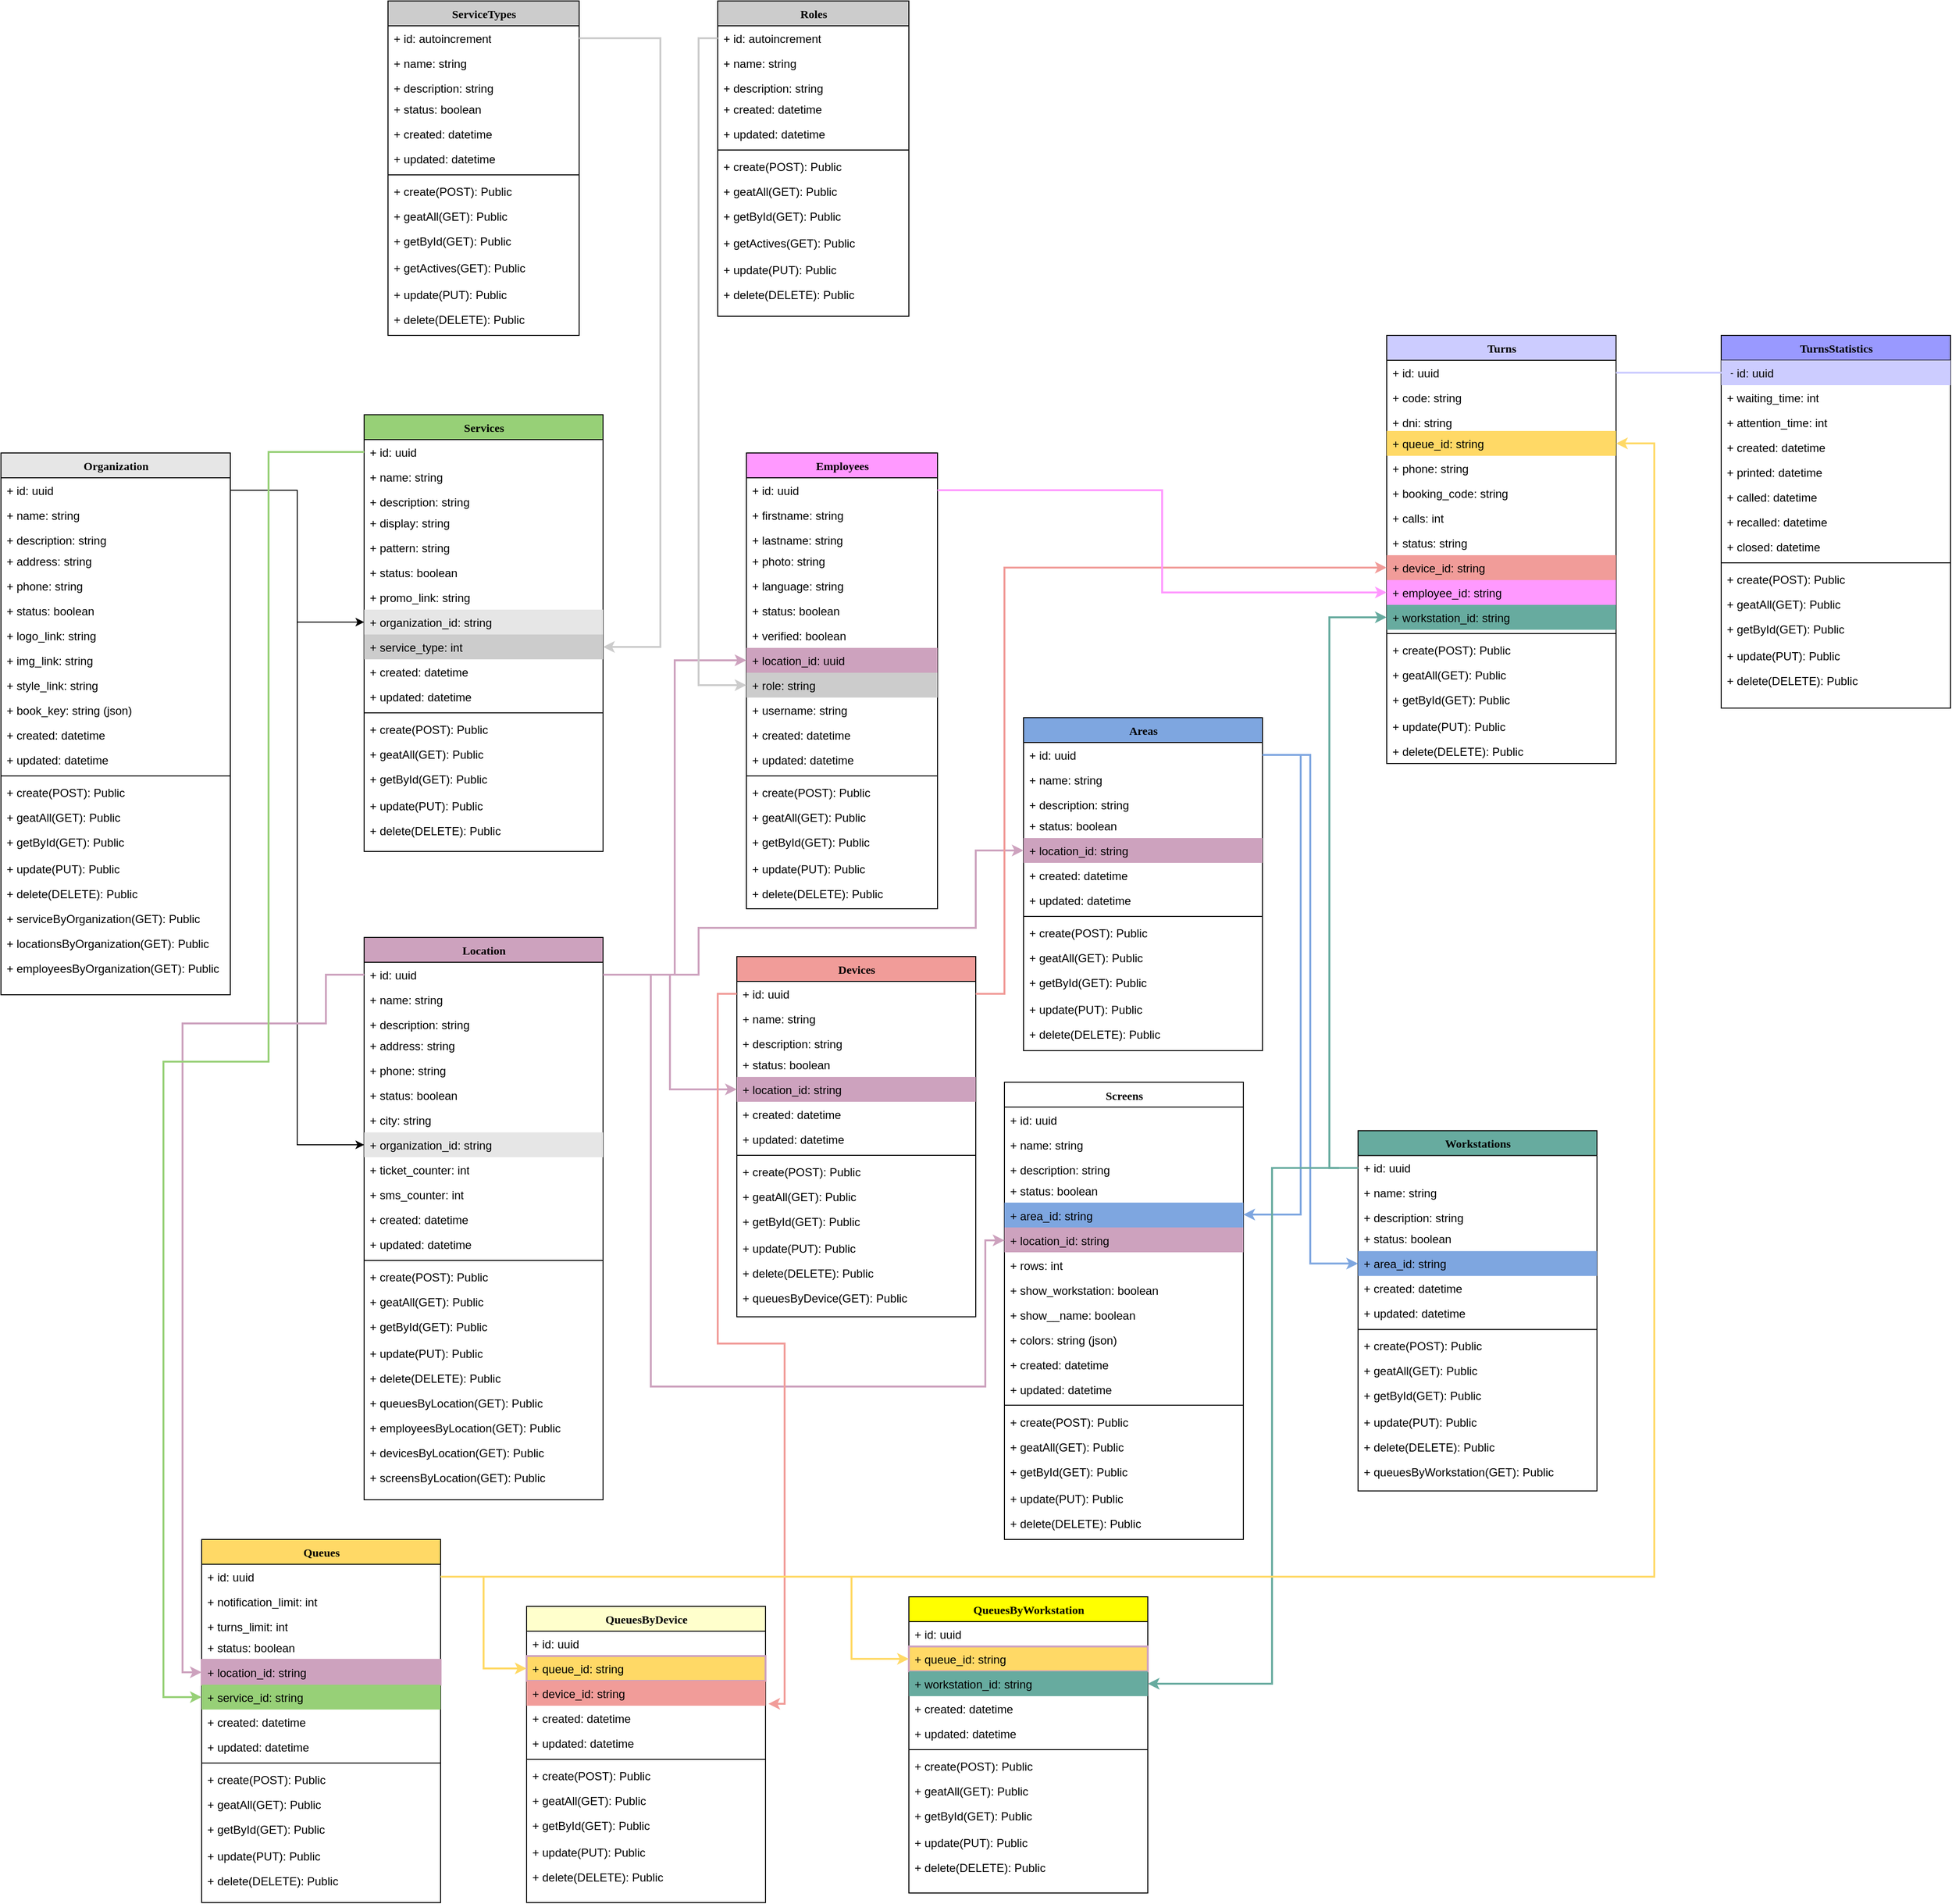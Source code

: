 <mxfile version="22.1.17" type="google">
  <diagram name="Page-1" id="9f46799a-70d6-7492-0946-bef42562c5a5">
    <mxGraphModel grid="1" page="1" gridSize="10" guides="1" tooltips="1" connect="1" arrows="1" fold="1" pageScale="1" pageWidth="4681" pageHeight="3300" background="none" math="0" shadow="0">
      <root>
        <mxCell id="0" />
        <mxCell id="1" parent="0" />
        <mxCell id="78961159f06e98e8-17" value="Organization" style="swimlane;html=1;fontStyle=1;align=center;verticalAlign=top;childLayout=stackLayout;horizontal=1;startSize=26;horizontalStack=0;resizeParent=1;resizeLast=0;collapsible=1;marginBottom=0;swimlaneFillColor=#ffffff;rounded=0;shadow=0;comic=0;labelBackgroundColor=none;strokeWidth=1;fillColor=#E6E6E6;fontFamily=Verdana;fontSize=12" vertex="1" parent="1">
          <mxGeometry x="40" y="83" width="240" height="567" as="geometry">
            <mxRectangle x="40" y="83" width="130" height="30" as="alternateBounds" />
          </mxGeometry>
        </mxCell>
        <mxCell id="78961159f06e98e8-21" value="+ id: uuid" style="text;html=1;strokeColor=none;fillColor=none;align=left;verticalAlign=top;spacingLeft=4;spacingRight=4;whiteSpace=wrap;overflow=hidden;rotatable=0;points=[[0,0.5],[1,0.5]];portConstraint=eastwest;" vertex="1" parent="78961159f06e98e8-17">
          <mxGeometry y="26" width="240" height="26" as="geometry" />
        </mxCell>
        <mxCell id="78961159f06e98e8-23" value="+ name: string" style="text;html=1;strokeColor=none;fillColor=none;align=left;verticalAlign=top;spacingLeft=4;spacingRight=4;whiteSpace=wrap;overflow=hidden;rotatable=0;points=[[0,0.5],[1,0.5]];portConstraint=eastwest;" vertex="1" parent="78961159f06e98e8-17">
          <mxGeometry y="52" width="240" height="26" as="geometry" />
        </mxCell>
        <mxCell id="78961159f06e98e8-25" value="+ description: string" style="text;html=1;strokeColor=none;fillColor=none;align=left;verticalAlign=top;spacingLeft=4;spacingRight=4;whiteSpace=wrap;overflow=hidden;rotatable=0;points=[[0,0.5],[1,0.5]];portConstraint=eastwest;" vertex="1" parent="78961159f06e98e8-17">
          <mxGeometry y="78" width="240" height="22" as="geometry" />
        </mxCell>
        <mxCell id="78961159f06e98e8-26" value="+ address: string" style="text;html=1;strokeColor=none;fillColor=none;align=left;verticalAlign=top;spacingLeft=4;spacingRight=4;whiteSpace=wrap;overflow=hidden;rotatable=0;points=[[0,0.5],[1,0.5]];portConstraint=eastwest;" vertex="1" parent="78961159f06e98e8-17">
          <mxGeometry y="100" width="240" height="26" as="geometry" />
        </mxCell>
        <mxCell id="78961159f06e98e8-24" value="+ phone: string" style="text;html=1;strokeColor=none;fillColor=none;align=left;verticalAlign=top;spacingLeft=4;spacingRight=4;whiteSpace=wrap;overflow=hidden;rotatable=0;points=[[0,0.5],[1,0.5]];portConstraint=eastwest;" vertex="1" parent="78961159f06e98e8-17">
          <mxGeometry y="126" width="240" height="26" as="geometry" />
        </mxCell>
        <mxCell id="SL5cgZxZfcYWz0c-mUCl-2" value="+ status: boolean" style="text;html=1;strokeColor=none;fillColor=none;align=left;verticalAlign=top;spacingLeft=4;spacingRight=4;whiteSpace=wrap;overflow=hidden;rotatable=0;points=[[0,0.5],[1,0.5]];portConstraint=eastwest;" vertex="1" parent="78961159f06e98e8-17">
          <mxGeometry y="152" width="240" height="26" as="geometry" />
        </mxCell>
        <mxCell id="SL5cgZxZfcYWz0c-mUCl-3" value="+ logo_link: string" style="text;html=1;strokeColor=none;fillColor=none;align=left;verticalAlign=top;spacingLeft=4;spacingRight=4;whiteSpace=wrap;overflow=hidden;rotatable=0;points=[[0,0.5],[1,0.5]];portConstraint=eastwest;" vertex="1" parent="78961159f06e98e8-17">
          <mxGeometry y="178" width="240" height="26" as="geometry" />
        </mxCell>
        <mxCell id="SL5cgZxZfcYWz0c-mUCl-4" value="+ img_link: string" style="text;html=1;strokeColor=none;fillColor=none;align=left;verticalAlign=top;spacingLeft=4;spacingRight=4;whiteSpace=wrap;overflow=hidden;rotatable=0;points=[[0,0.5],[1,0.5]];portConstraint=eastwest;" vertex="1" parent="78961159f06e98e8-17">
          <mxGeometry y="204" width="240" height="26" as="geometry" />
        </mxCell>
        <mxCell id="SL5cgZxZfcYWz0c-mUCl-5" value="+&amp;nbsp;style_link&lt;span style=&quot;background-color: initial;&quot;&gt;:&amp;nbsp;&lt;/span&gt;string" style="text;html=1;strokeColor=none;fillColor=none;align=left;verticalAlign=top;spacingLeft=4;spacingRight=4;whiteSpace=wrap;overflow=hidden;rotatable=0;points=[[0,0.5],[1,0.5]];portConstraint=eastwest;" vertex="1" parent="78961159f06e98e8-17">
          <mxGeometry y="230" width="240" height="26" as="geometry" />
        </mxCell>
        <mxCell id="SL5cgZxZfcYWz0c-mUCl-47" value="+&amp;nbsp;book_key&lt;span style=&quot;background-color: initial;&quot;&gt;: string (json)&lt;/span&gt;" style="text;html=1;strokeColor=none;fillColor=none;align=left;verticalAlign=top;spacingLeft=4;spacingRight=4;whiteSpace=wrap;overflow=hidden;rotatable=0;points=[[0,0.5],[1,0.5]];portConstraint=eastwest;" vertex="1" parent="78961159f06e98e8-17">
          <mxGeometry y="256" width="240" height="26" as="geometry" />
        </mxCell>
        <mxCell id="SL5cgZxZfcYWz0c-mUCl-46" value="+&amp;nbsp;created&lt;span style=&quot;background-color: initial;&quot;&gt;: datetime&lt;/span&gt;" style="text;html=1;strokeColor=none;fillColor=none;align=left;verticalAlign=top;spacingLeft=4;spacingRight=4;whiteSpace=wrap;overflow=hidden;rotatable=0;points=[[0,0.5],[1,0.5]];portConstraint=eastwest;" vertex="1" parent="78961159f06e98e8-17">
          <mxGeometry y="282" width="240" height="26" as="geometry" />
        </mxCell>
        <mxCell id="SL5cgZxZfcYWz0c-mUCl-6" value="+&amp;nbsp;updated&lt;span style=&quot;background-color: initial;&quot;&gt;: datetime&lt;/span&gt;" style="text;html=1;strokeColor=none;fillColor=none;align=left;verticalAlign=top;spacingLeft=4;spacingRight=4;whiteSpace=wrap;overflow=hidden;rotatable=0;points=[[0,0.5],[1,0.5]];portConstraint=eastwest;" vertex="1" parent="78961159f06e98e8-17">
          <mxGeometry y="308" width="240" height="26" as="geometry" />
        </mxCell>
        <mxCell id="78961159f06e98e8-19" value="" style="line;html=1;strokeWidth=1;fillColor=none;align=left;verticalAlign=middle;spacingTop=-1;spacingLeft=3;spacingRight=3;rotatable=0;labelPosition=right;points=[];portConstraint=eastwest;" vertex="1" parent="78961159f06e98e8-17">
          <mxGeometry y="334" width="240" height="8" as="geometry" />
        </mxCell>
        <mxCell id="78961159f06e98e8-20" value="+ create(POST): Public&lt;span style=&quot;white-space: pre;&quot;&gt;&#x9;&lt;/span&gt;" style="text;html=1;strokeColor=none;fillColor=none;align=left;verticalAlign=top;spacingLeft=4;spacingRight=4;whiteSpace=wrap;overflow=hidden;rotatable=0;points=[[0,0.5],[1,0.5]];portConstraint=eastwest;" vertex="1" parent="78961159f06e98e8-17">
          <mxGeometry y="342" width="240" height="26" as="geometry" />
        </mxCell>
        <mxCell id="SL5cgZxZfcYWz0c-mUCl-7" value="+ geatAll(GET): Public" style="text;html=1;strokeColor=none;fillColor=none;align=left;verticalAlign=top;spacingLeft=4;spacingRight=4;whiteSpace=wrap;overflow=hidden;rotatable=0;points=[[0,0.5],[1,0.5]];portConstraint=eastwest;" vertex="1" parent="78961159f06e98e8-17">
          <mxGeometry y="368" width="240" height="26" as="geometry" />
        </mxCell>
        <mxCell id="78961159f06e98e8-27" value="+ getById(GET): Public" style="text;html=1;strokeColor=none;fillColor=none;align=left;verticalAlign=top;spacingLeft=4;spacingRight=4;whiteSpace=wrap;overflow=hidden;rotatable=0;points=[[0,0.5],[1,0.5]];portConstraint=eastwest;" vertex="1" parent="78961159f06e98e8-17">
          <mxGeometry y="394" width="240" height="28" as="geometry" />
        </mxCell>
        <mxCell id="SL5cgZxZfcYWz0c-mUCl-8" value="+ update(PUT): Public" style="text;html=1;strokeColor=none;fillColor=none;align=left;verticalAlign=top;spacingLeft=4;spacingRight=4;whiteSpace=wrap;overflow=hidden;rotatable=0;points=[[0,0.5],[1,0.5]];portConstraint=eastwest;" vertex="1" parent="78961159f06e98e8-17">
          <mxGeometry y="422" width="240" height="26" as="geometry" />
        </mxCell>
        <mxCell id="SL5cgZxZfcYWz0c-mUCl-9" value="+ delete(DELETE): Public" style="text;html=1;strokeColor=none;fillColor=none;align=left;verticalAlign=top;spacingLeft=4;spacingRight=4;whiteSpace=wrap;overflow=hidden;rotatable=0;points=[[0,0.5],[1,0.5]];portConstraint=eastwest;" vertex="1" parent="78961159f06e98e8-17">
          <mxGeometry y="448" width="240" height="26" as="geometry" />
        </mxCell>
        <mxCell id="SL5cgZxZfcYWz0c-mUCl-56" value="+ serviceByOrganization(GET): Public" style="text;html=1;strokeColor=none;fillColor=none;align=left;verticalAlign=top;spacingLeft=4;spacingRight=4;whiteSpace=wrap;overflow=hidden;rotatable=0;points=[[0,0.5],[1,0.5]];portConstraint=eastwest;" vertex="1" parent="78961159f06e98e8-17">
          <mxGeometry y="474" width="240" height="26" as="geometry" />
        </mxCell>
        <mxCell id="SL5cgZxZfcYWz0c-mUCl-55" value="+ locationsByOrganization(GET): Public" style="text;html=1;strokeColor=none;fillColor=none;align=left;verticalAlign=top;spacingLeft=4;spacingRight=4;whiteSpace=wrap;overflow=hidden;rotatable=0;points=[[0,0.5],[1,0.5]];portConstraint=eastwest;" vertex="1" parent="78961159f06e98e8-17">
          <mxGeometry y="500" width="240" height="26" as="geometry" />
        </mxCell>
        <mxCell id="SL5cgZxZfcYWz0c-mUCl-57" value="+ employeesByOrganization(GET): Public" style="text;html=1;strokeColor=none;fillColor=none;align=left;verticalAlign=top;spacingLeft=4;spacingRight=4;whiteSpace=wrap;overflow=hidden;rotatable=0;points=[[0,0.5],[1,0.5]];portConstraint=eastwest;" vertex="1" parent="78961159f06e98e8-17">
          <mxGeometry y="526" width="240" height="26" as="geometry" />
        </mxCell>
        <mxCell id="SL5cgZxZfcYWz0c-mUCl-10" value="Location" style="swimlane;html=1;fontStyle=1;align=center;verticalAlign=top;childLayout=stackLayout;horizontal=1;startSize=26;horizontalStack=0;resizeParent=1;resizeLast=0;collapsible=1;marginBottom=0;swimlaneFillColor=#ffffff;rounded=0;shadow=0;comic=0;labelBackgroundColor=none;strokeWidth=1;fillColor=#CDA2BE;fontFamily=Verdana;fontSize=12" vertex="1" parent="1">
          <mxGeometry x="420" y="590" width="250" height="588.5" as="geometry">
            <mxRectangle x="420" y="590" width="100" height="30" as="alternateBounds" />
          </mxGeometry>
        </mxCell>
        <mxCell id="SL5cgZxZfcYWz0c-mUCl-11" value="+ id: uuid" style="text;html=1;strokeColor=none;fillColor=none;align=left;verticalAlign=top;spacingLeft=4;spacingRight=4;whiteSpace=wrap;overflow=hidden;rotatable=0;points=[[0,0.5],[1,0.5]];portConstraint=eastwest;" vertex="1" parent="SL5cgZxZfcYWz0c-mUCl-10">
          <mxGeometry y="26" width="250" height="26" as="geometry" />
        </mxCell>
        <mxCell id="SL5cgZxZfcYWz0c-mUCl-12" value="+ name: string" style="text;html=1;strokeColor=none;fillColor=none;align=left;verticalAlign=top;spacingLeft=4;spacingRight=4;whiteSpace=wrap;overflow=hidden;rotatable=0;points=[[0,0.5],[1,0.5]];portConstraint=eastwest;" vertex="1" parent="SL5cgZxZfcYWz0c-mUCl-10">
          <mxGeometry y="52" width="250" height="26" as="geometry" />
        </mxCell>
        <mxCell id="SL5cgZxZfcYWz0c-mUCl-13" value="+ description: string" style="text;html=1;strokeColor=none;fillColor=none;align=left;verticalAlign=top;spacingLeft=4;spacingRight=4;whiteSpace=wrap;overflow=hidden;rotatable=0;points=[[0,0.5],[1,0.5]];portConstraint=eastwest;" vertex="1" parent="SL5cgZxZfcYWz0c-mUCl-10">
          <mxGeometry y="78" width="250" height="22" as="geometry" />
        </mxCell>
        <mxCell id="SL5cgZxZfcYWz0c-mUCl-14" value="+ address: string" style="text;html=1;strokeColor=none;fillColor=none;align=left;verticalAlign=top;spacingLeft=4;spacingRight=4;whiteSpace=wrap;overflow=hidden;rotatable=0;points=[[0,0.5],[1,0.5]];portConstraint=eastwest;" vertex="1" parent="SL5cgZxZfcYWz0c-mUCl-10">
          <mxGeometry y="100" width="250" height="26" as="geometry" />
        </mxCell>
        <mxCell id="SL5cgZxZfcYWz0c-mUCl-15" value="+ phone: string" style="text;html=1;strokeColor=none;fillColor=none;align=left;verticalAlign=top;spacingLeft=4;spacingRight=4;whiteSpace=wrap;overflow=hidden;rotatable=0;points=[[0,0.5],[1,0.5]];portConstraint=eastwest;" vertex="1" parent="SL5cgZxZfcYWz0c-mUCl-10">
          <mxGeometry y="126" width="250" height="26" as="geometry" />
        </mxCell>
        <mxCell id="SL5cgZxZfcYWz0c-mUCl-16" value="+ status: boolean" style="text;html=1;strokeColor=none;fillColor=none;align=left;verticalAlign=top;spacingLeft=4;spacingRight=4;whiteSpace=wrap;overflow=hidden;rotatable=0;points=[[0,0.5],[1,0.5]];portConstraint=eastwest;" vertex="1" parent="SL5cgZxZfcYWz0c-mUCl-10">
          <mxGeometry y="152" width="250" height="26" as="geometry" />
        </mxCell>
        <mxCell id="SL5cgZxZfcYWz0c-mUCl-17" value="+ city: string" style="text;html=1;strokeColor=none;fillColor=none;align=left;verticalAlign=top;spacingLeft=4;spacingRight=4;whiteSpace=wrap;overflow=hidden;rotatable=0;points=[[0,0.5],[1,0.5]];portConstraint=eastwest;" vertex="1" parent="SL5cgZxZfcYWz0c-mUCl-10">
          <mxGeometry y="178" width="250" height="26" as="geometry" />
        </mxCell>
        <mxCell id="SL5cgZxZfcYWz0c-mUCl-18" value="+ organization_id: string" style="text;html=1;strokeColor=none;fillColor=#E6E6E6;align=left;verticalAlign=top;spacingLeft=4;spacingRight=4;whiteSpace=wrap;overflow=hidden;rotatable=0;points=[[0,0.5],[1,0.5]];portConstraint=eastwest;" vertex="1" parent="SL5cgZxZfcYWz0c-mUCl-10">
          <mxGeometry y="204" width="250" height="26" as="geometry" />
        </mxCell>
        <mxCell id="SL5cgZxZfcYWz0c-mUCl-19" value="+&amp;nbsp;ticket_counter&lt;span style=&quot;background-color: initial;&quot;&gt;:&amp;nbsp;&lt;/span&gt;int" style="text;html=1;strokeColor=none;fillColor=none;align=left;verticalAlign=top;spacingLeft=4;spacingRight=4;whiteSpace=wrap;overflow=hidden;rotatable=0;points=[[0,0.5],[1,0.5]];portConstraint=eastwest;" vertex="1" parent="SL5cgZxZfcYWz0c-mUCl-10">
          <mxGeometry y="230" width="250" height="26" as="geometry" />
        </mxCell>
        <mxCell id="SL5cgZxZfcYWz0c-mUCl-20" value="+ sms_counter&lt;span style=&quot;background-color: initial;&quot;&gt;: int&lt;/span&gt;" style="text;html=1;strokeColor=none;fillColor=none;align=left;verticalAlign=top;spacingLeft=4;spacingRight=4;whiteSpace=wrap;overflow=hidden;rotatable=0;points=[[0,0.5],[1,0.5]];portConstraint=eastwest;" vertex="1" parent="SL5cgZxZfcYWz0c-mUCl-10">
          <mxGeometry y="256" width="250" height="26" as="geometry" />
        </mxCell>
        <mxCell id="SL5cgZxZfcYWz0c-mUCl-48" value="+&amp;nbsp;created&lt;span style=&quot;background-color: initial;&quot;&gt;: datetime&lt;/span&gt;" style="text;html=1;strokeColor=none;fillColor=none;align=left;verticalAlign=top;spacingLeft=4;spacingRight=4;whiteSpace=wrap;overflow=hidden;rotatable=0;points=[[0,0.5],[1,0.5]];portConstraint=eastwest;" vertex="1" parent="SL5cgZxZfcYWz0c-mUCl-10">
          <mxGeometry y="282" width="250" height="26" as="geometry" />
        </mxCell>
        <mxCell id="SL5cgZxZfcYWz0c-mUCl-49" value="+&amp;nbsp;updated&lt;span style=&quot;background-color: initial;&quot;&gt;: datetime&lt;/span&gt;" style="text;html=1;strokeColor=none;fillColor=none;align=left;verticalAlign=top;spacingLeft=4;spacingRight=4;whiteSpace=wrap;overflow=hidden;rotatable=0;points=[[0,0.5],[1,0.5]];portConstraint=eastwest;" vertex="1" parent="SL5cgZxZfcYWz0c-mUCl-10">
          <mxGeometry y="308" width="250" height="26" as="geometry" />
        </mxCell>
        <mxCell id="SL5cgZxZfcYWz0c-mUCl-21" value="" style="line;html=1;strokeWidth=1;fillColor=none;align=left;verticalAlign=middle;spacingTop=-1;spacingLeft=3;spacingRight=3;rotatable=0;labelPosition=right;points=[];portConstraint=eastwest;" vertex="1" parent="SL5cgZxZfcYWz0c-mUCl-10">
          <mxGeometry y="334" width="250" height="8" as="geometry" />
        </mxCell>
        <mxCell id="SL5cgZxZfcYWz0c-mUCl-22" value="+ create(POST): Public&lt;span style=&quot;white-space: pre;&quot;&gt;&#x9;&lt;/span&gt;" style="text;html=1;strokeColor=none;fillColor=none;align=left;verticalAlign=top;spacingLeft=4;spacingRight=4;whiteSpace=wrap;overflow=hidden;rotatable=0;points=[[0,0.5],[1,0.5]];portConstraint=eastwest;" vertex="1" parent="SL5cgZxZfcYWz0c-mUCl-10">
          <mxGeometry y="342" width="250" height="26" as="geometry" />
        </mxCell>
        <mxCell id="SL5cgZxZfcYWz0c-mUCl-23" value="+ geatAll(GET): Public" style="text;html=1;strokeColor=none;fillColor=none;align=left;verticalAlign=top;spacingLeft=4;spacingRight=4;whiteSpace=wrap;overflow=hidden;rotatable=0;points=[[0,0.5],[1,0.5]];portConstraint=eastwest;" vertex="1" parent="SL5cgZxZfcYWz0c-mUCl-10">
          <mxGeometry y="368" width="250" height="26" as="geometry" />
        </mxCell>
        <mxCell id="SL5cgZxZfcYWz0c-mUCl-24" value="+ getById(GET): Public" style="text;html=1;strokeColor=none;fillColor=none;align=left;verticalAlign=top;spacingLeft=4;spacingRight=4;whiteSpace=wrap;overflow=hidden;rotatable=0;points=[[0,0.5],[1,0.5]];portConstraint=eastwest;" vertex="1" parent="SL5cgZxZfcYWz0c-mUCl-10">
          <mxGeometry y="394" width="250" height="28" as="geometry" />
        </mxCell>
        <mxCell id="SL5cgZxZfcYWz0c-mUCl-25" value="+ update(PUT): Public" style="text;html=1;strokeColor=none;fillColor=none;align=left;verticalAlign=top;spacingLeft=4;spacingRight=4;whiteSpace=wrap;overflow=hidden;rotatable=0;points=[[0,0.5],[1,0.5]];portConstraint=eastwest;" vertex="1" parent="SL5cgZxZfcYWz0c-mUCl-10">
          <mxGeometry y="422" width="250" height="26" as="geometry" />
        </mxCell>
        <mxCell id="SL5cgZxZfcYWz0c-mUCl-27" value="+ delete(DELETE): Public" style="text;html=1;strokeColor=none;fillColor=none;align=left;verticalAlign=top;spacingLeft=4;spacingRight=4;whiteSpace=wrap;overflow=hidden;rotatable=0;points=[[0,0.5],[1,0.5]];portConstraint=eastwest;" vertex="1" parent="SL5cgZxZfcYWz0c-mUCl-10">
          <mxGeometry y="448" width="250" height="26" as="geometry" />
        </mxCell>
        <mxCell id="SL5cgZxZfcYWz0c-mUCl-52" value="+ queuesByLocation(GET): Public" style="text;html=1;strokeColor=none;fillColor=none;align=left;verticalAlign=top;spacingLeft=4;spacingRight=4;whiteSpace=wrap;overflow=hidden;rotatable=0;points=[[0,0.5],[1,0.5]];portConstraint=eastwest;" vertex="1" parent="SL5cgZxZfcYWz0c-mUCl-10">
          <mxGeometry y="474" width="250" height="26" as="geometry" />
        </mxCell>
        <mxCell id="SL5cgZxZfcYWz0c-mUCl-26" value="+ employeesByLocation(GET): Public" style="text;html=1;strokeColor=none;fillColor=none;align=left;verticalAlign=top;spacingLeft=4;spacingRight=4;whiteSpace=wrap;overflow=hidden;rotatable=0;points=[[0,0.5],[1,0.5]];portConstraint=eastwest;" vertex="1" parent="SL5cgZxZfcYWz0c-mUCl-10">
          <mxGeometry y="500" width="250" height="26" as="geometry" />
        </mxCell>
        <mxCell id="SL5cgZxZfcYWz0c-mUCl-53" value="+ devicesByLocation(GET): Public" style="text;html=1;strokeColor=none;fillColor=none;align=left;verticalAlign=top;spacingLeft=4;spacingRight=4;whiteSpace=wrap;overflow=hidden;rotatable=0;points=[[0,0.5],[1,0.5]];portConstraint=eastwest;" vertex="1" parent="SL5cgZxZfcYWz0c-mUCl-10">
          <mxGeometry y="526" width="250" height="26" as="geometry" />
        </mxCell>
        <mxCell id="SL5cgZxZfcYWz0c-mUCl-54" value="+ screensByLocation(GET): Public" style="text;html=1;strokeColor=none;fillColor=none;align=left;verticalAlign=top;spacingLeft=4;spacingRight=4;whiteSpace=wrap;overflow=hidden;rotatable=0;points=[[0,0.5],[1,0.5]];portConstraint=eastwest;" vertex="1" parent="SL5cgZxZfcYWz0c-mUCl-10">
          <mxGeometry y="552" width="250" height="26" as="geometry" />
        </mxCell>
        <mxCell id="SL5cgZxZfcYWz0c-mUCl-28" value="Employees" style="swimlane;html=1;fontStyle=1;align=center;verticalAlign=top;childLayout=stackLayout;horizontal=1;startSize=26;horizontalStack=0;resizeParent=1;resizeLast=0;collapsible=1;marginBottom=0;swimlaneFillColor=#ffffff;rounded=0;shadow=0;comic=0;labelBackgroundColor=none;strokeWidth=1;fillColor=#FF99FF;fontFamily=Verdana;fontSize=12" vertex="1" parent="1">
          <mxGeometry x="820" y="83" width="200" height="477" as="geometry">
            <mxRectangle x="820" y="83" width="110" height="30" as="alternateBounds" />
          </mxGeometry>
        </mxCell>
        <mxCell id="SL5cgZxZfcYWz0c-mUCl-29" value="+ id: uuid" style="text;html=1;strokeColor=none;fillColor=none;align=left;verticalAlign=top;spacingLeft=4;spacingRight=4;whiteSpace=wrap;overflow=hidden;rotatable=0;points=[[0,0.5],[1,0.5]];portConstraint=eastwest;" vertex="1" parent="SL5cgZxZfcYWz0c-mUCl-28">
          <mxGeometry y="26" width="200" height="26" as="geometry" />
        </mxCell>
        <mxCell id="SL5cgZxZfcYWz0c-mUCl-30" value="+ firstname: string" style="text;html=1;strokeColor=none;fillColor=none;align=left;verticalAlign=top;spacingLeft=4;spacingRight=4;whiteSpace=wrap;overflow=hidden;rotatable=0;points=[[0,0.5],[1,0.5]];portConstraint=eastwest;" vertex="1" parent="SL5cgZxZfcYWz0c-mUCl-28">
          <mxGeometry y="52" width="200" height="26" as="geometry" />
        </mxCell>
        <mxCell id="SL5cgZxZfcYWz0c-mUCl-31" value="+ lastname: string" style="text;html=1;strokeColor=none;fillColor=none;align=left;verticalAlign=top;spacingLeft=4;spacingRight=4;whiteSpace=wrap;overflow=hidden;rotatable=0;points=[[0,0.5],[1,0.5]];portConstraint=eastwest;" vertex="1" parent="SL5cgZxZfcYWz0c-mUCl-28">
          <mxGeometry y="78" width="200" height="22" as="geometry" />
        </mxCell>
        <mxCell id="SL5cgZxZfcYWz0c-mUCl-32" value="+ photo: string" style="text;html=1;strokeColor=none;fillColor=none;align=left;verticalAlign=top;spacingLeft=4;spacingRight=4;whiteSpace=wrap;overflow=hidden;rotatable=0;points=[[0,0.5],[1,0.5]];portConstraint=eastwest;" vertex="1" parent="SL5cgZxZfcYWz0c-mUCl-28">
          <mxGeometry y="100" width="200" height="26" as="geometry" />
        </mxCell>
        <mxCell id="SL5cgZxZfcYWz0c-mUCl-33" value="+ language: string" style="text;html=1;strokeColor=none;fillColor=none;align=left;verticalAlign=top;spacingLeft=4;spacingRight=4;whiteSpace=wrap;overflow=hidden;rotatable=0;points=[[0,0.5],[1,0.5]];portConstraint=eastwest;" vertex="1" parent="SL5cgZxZfcYWz0c-mUCl-28">
          <mxGeometry y="126" width="200" height="26" as="geometry" />
        </mxCell>
        <mxCell id="SL5cgZxZfcYWz0c-mUCl-34" value="+ status: boolean" style="text;html=1;strokeColor=none;fillColor=none;align=left;verticalAlign=top;spacingLeft=4;spacingRight=4;whiteSpace=wrap;overflow=hidden;rotatable=0;points=[[0,0.5],[1,0.5]];portConstraint=eastwest;" vertex="1" parent="SL5cgZxZfcYWz0c-mUCl-28">
          <mxGeometry y="152" width="200" height="26" as="geometry" />
        </mxCell>
        <mxCell id="SL5cgZxZfcYWz0c-mUCl-35" value="+ verified: boolean" style="text;html=1;strokeColor=none;fillColor=none;align=left;verticalAlign=top;spacingLeft=4;spacingRight=4;whiteSpace=wrap;overflow=hidden;rotatable=0;points=[[0,0.5],[1,0.5]];portConstraint=eastwest;" vertex="1" parent="SL5cgZxZfcYWz0c-mUCl-28">
          <mxGeometry y="178" width="200" height="26" as="geometry" />
        </mxCell>
        <mxCell id="SL5cgZxZfcYWz0c-mUCl-36" value="+ location_id: uuid" style="text;html=1;strokeColor=none;fillColor=#CDA2BE;align=left;verticalAlign=top;spacingLeft=4;spacingRight=4;whiteSpace=wrap;overflow=hidden;rotatable=0;points=[[0,0.5],[1,0.5]];portConstraint=eastwest;" vertex="1" parent="SL5cgZxZfcYWz0c-mUCl-28">
          <mxGeometry y="204" width="200" height="26" as="geometry" />
        </mxCell>
        <mxCell id="SL5cgZxZfcYWz0c-mUCl-37" value="+&amp;nbsp;role&lt;span style=&quot;background-color: initial;&quot;&gt;: string&lt;/span&gt;" style="text;html=1;strokeColor=none;fillColor=#CCCCCC;align=left;verticalAlign=top;spacingLeft=4;spacingRight=4;whiteSpace=wrap;overflow=hidden;rotatable=0;points=[[0,0.5],[1,0.5]];portConstraint=eastwest;" vertex="1" parent="SL5cgZxZfcYWz0c-mUCl-28">
          <mxGeometry y="230" width="200" height="26" as="geometry" />
        </mxCell>
        <mxCell id="SL5cgZxZfcYWz0c-mUCl-38" value="+ username&lt;span style=&quot;background-color: initial;&quot;&gt;: string&lt;/span&gt;" style="text;html=1;strokeColor=none;fillColor=none;align=left;verticalAlign=top;spacingLeft=4;spacingRight=4;whiteSpace=wrap;overflow=hidden;rotatable=0;points=[[0,0.5],[1,0.5]];portConstraint=eastwest;" vertex="1" parent="SL5cgZxZfcYWz0c-mUCl-28">
          <mxGeometry y="256" width="200" height="26" as="geometry" />
        </mxCell>
        <mxCell id="SL5cgZxZfcYWz0c-mUCl-50" value="+&amp;nbsp;created&lt;span style=&quot;background-color: initial;&quot;&gt;: datetime&lt;/span&gt;" style="text;html=1;strokeColor=none;fillColor=none;align=left;verticalAlign=top;spacingLeft=4;spacingRight=4;whiteSpace=wrap;overflow=hidden;rotatable=0;points=[[0,0.5],[1,0.5]];portConstraint=eastwest;" vertex="1" parent="SL5cgZxZfcYWz0c-mUCl-28">
          <mxGeometry y="282" width="200" height="26" as="geometry" />
        </mxCell>
        <mxCell id="SL5cgZxZfcYWz0c-mUCl-51" value="+&amp;nbsp;updated&lt;span style=&quot;background-color: initial;&quot;&gt;: datetime&lt;/span&gt;" style="text;html=1;strokeColor=none;fillColor=none;align=left;verticalAlign=top;spacingLeft=4;spacingRight=4;whiteSpace=wrap;overflow=hidden;rotatable=0;points=[[0,0.5],[1,0.5]];portConstraint=eastwest;" vertex="1" parent="SL5cgZxZfcYWz0c-mUCl-28">
          <mxGeometry y="308" width="200" height="26" as="geometry" />
        </mxCell>
        <mxCell id="SL5cgZxZfcYWz0c-mUCl-39" value="" style="line;html=1;strokeWidth=1;fillColor=none;align=left;verticalAlign=middle;spacingTop=-1;spacingLeft=3;spacingRight=3;rotatable=0;labelPosition=right;points=[];portConstraint=eastwest;" vertex="1" parent="SL5cgZxZfcYWz0c-mUCl-28">
          <mxGeometry y="334" width="200" height="8" as="geometry" />
        </mxCell>
        <mxCell id="SL5cgZxZfcYWz0c-mUCl-40" value="+ create(POST): Public&lt;span style=&quot;white-space: pre;&quot;&gt;&#x9;&lt;/span&gt;" style="text;html=1;strokeColor=none;fillColor=none;align=left;verticalAlign=top;spacingLeft=4;spacingRight=4;whiteSpace=wrap;overflow=hidden;rotatable=0;points=[[0,0.5],[1,0.5]];portConstraint=eastwest;" vertex="1" parent="SL5cgZxZfcYWz0c-mUCl-28">
          <mxGeometry y="342" width="200" height="26" as="geometry" />
        </mxCell>
        <mxCell id="SL5cgZxZfcYWz0c-mUCl-41" value="+ geatAll(GET): Public" style="text;html=1;strokeColor=none;fillColor=none;align=left;verticalAlign=top;spacingLeft=4;spacingRight=4;whiteSpace=wrap;overflow=hidden;rotatable=0;points=[[0,0.5],[1,0.5]];portConstraint=eastwest;" vertex="1" parent="SL5cgZxZfcYWz0c-mUCl-28">
          <mxGeometry y="368" width="200" height="26" as="geometry" />
        </mxCell>
        <mxCell id="SL5cgZxZfcYWz0c-mUCl-42" value="+ getById(GET): Public" style="text;html=1;strokeColor=none;fillColor=none;align=left;verticalAlign=top;spacingLeft=4;spacingRight=4;whiteSpace=wrap;overflow=hidden;rotatable=0;points=[[0,0.5],[1,0.5]];portConstraint=eastwest;" vertex="1" parent="SL5cgZxZfcYWz0c-mUCl-28">
          <mxGeometry y="394" width="200" height="28" as="geometry" />
        </mxCell>
        <mxCell id="SL5cgZxZfcYWz0c-mUCl-43" value="+ update(PUT): Public" style="text;html=1;strokeColor=none;fillColor=none;align=left;verticalAlign=top;spacingLeft=4;spacingRight=4;whiteSpace=wrap;overflow=hidden;rotatable=0;points=[[0,0.5],[1,0.5]];portConstraint=eastwest;" vertex="1" parent="SL5cgZxZfcYWz0c-mUCl-28">
          <mxGeometry y="422" width="200" height="26" as="geometry" />
        </mxCell>
        <mxCell id="SL5cgZxZfcYWz0c-mUCl-44" value="+ delete(DELETE): Public" style="text;html=1;strokeColor=none;fillColor=none;align=left;verticalAlign=top;spacingLeft=4;spacingRight=4;whiteSpace=wrap;overflow=hidden;rotatable=0;points=[[0,0.5],[1,0.5]];portConstraint=eastwest;" vertex="1" parent="SL5cgZxZfcYWz0c-mUCl-28">
          <mxGeometry y="448" width="200" height="26" as="geometry" />
        </mxCell>
        <mxCell id="SL5cgZxZfcYWz0c-mUCl-58" value="Services" style="swimlane;html=1;fontStyle=1;align=center;verticalAlign=top;childLayout=stackLayout;horizontal=1;startSize=26;horizontalStack=0;resizeParent=1;resizeLast=0;collapsible=1;marginBottom=0;swimlaneFillColor=#ffffff;rounded=0;shadow=0;comic=0;labelBackgroundColor=none;strokeWidth=1;fillColor=#97D077;fontFamily=Verdana;fontSize=12" vertex="1" parent="1">
          <mxGeometry x="420" y="43" width="250" height="457" as="geometry">
            <mxRectangle x="420" y="43" width="100" height="30" as="alternateBounds" />
          </mxGeometry>
        </mxCell>
        <mxCell id="SL5cgZxZfcYWz0c-mUCl-59" value="+ id: uuid" style="text;html=1;strokeColor=none;fillColor=none;align=left;verticalAlign=top;spacingLeft=4;spacingRight=4;whiteSpace=wrap;overflow=hidden;rotatable=0;points=[[0,0.5],[1,0.5]];portConstraint=eastwest;" vertex="1" parent="SL5cgZxZfcYWz0c-mUCl-58">
          <mxGeometry y="26" width="250" height="26" as="geometry" />
        </mxCell>
        <mxCell id="SL5cgZxZfcYWz0c-mUCl-60" value="+ name: string" style="text;html=1;strokeColor=none;fillColor=none;align=left;verticalAlign=top;spacingLeft=4;spacingRight=4;whiteSpace=wrap;overflow=hidden;rotatable=0;points=[[0,0.5],[1,0.5]];portConstraint=eastwest;" vertex="1" parent="SL5cgZxZfcYWz0c-mUCl-58">
          <mxGeometry y="52" width="250" height="26" as="geometry" />
        </mxCell>
        <mxCell id="SL5cgZxZfcYWz0c-mUCl-61" value="+ description: string" style="text;html=1;strokeColor=none;fillColor=none;align=left;verticalAlign=top;spacingLeft=4;spacingRight=4;whiteSpace=wrap;overflow=hidden;rotatable=0;points=[[0,0.5],[1,0.5]];portConstraint=eastwest;" vertex="1" parent="SL5cgZxZfcYWz0c-mUCl-58">
          <mxGeometry y="78" width="250" height="22" as="geometry" />
        </mxCell>
        <mxCell id="SL5cgZxZfcYWz0c-mUCl-62" value="+ display: string" style="text;html=1;strokeColor=none;fillColor=none;align=left;verticalAlign=top;spacingLeft=4;spacingRight=4;whiteSpace=wrap;overflow=hidden;rotatable=0;points=[[0,0.5],[1,0.5]];portConstraint=eastwest;" vertex="1" parent="SL5cgZxZfcYWz0c-mUCl-58">
          <mxGeometry y="100" width="250" height="26" as="geometry" />
        </mxCell>
        <mxCell id="SL5cgZxZfcYWz0c-mUCl-63" value="+ pattern: string" style="text;html=1;strokeColor=none;fillColor=none;align=left;verticalAlign=top;spacingLeft=4;spacingRight=4;whiteSpace=wrap;overflow=hidden;rotatable=0;points=[[0,0.5],[1,0.5]];portConstraint=eastwest;" vertex="1" parent="SL5cgZxZfcYWz0c-mUCl-58">
          <mxGeometry y="126" width="250" height="26" as="geometry" />
        </mxCell>
        <mxCell id="SL5cgZxZfcYWz0c-mUCl-64" value="+ status: boolean" style="text;html=1;strokeColor=none;fillColor=none;align=left;verticalAlign=top;spacingLeft=4;spacingRight=4;whiteSpace=wrap;overflow=hidden;rotatable=0;points=[[0,0.5],[1,0.5]];portConstraint=eastwest;" vertex="1" parent="SL5cgZxZfcYWz0c-mUCl-58">
          <mxGeometry y="152" width="250" height="26" as="geometry" />
        </mxCell>
        <mxCell id="SL5cgZxZfcYWz0c-mUCl-65" value="+ promo_link: string" style="text;html=1;strokeColor=none;fillColor=none;align=left;verticalAlign=top;spacingLeft=4;spacingRight=4;whiteSpace=wrap;overflow=hidden;rotatable=0;points=[[0,0.5],[1,0.5]];portConstraint=eastwest;" vertex="1" parent="SL5cgZxZfcYWz0c-mUCl-58">
          <mxGeometry y="178" width="250" height="26" as="geometry" />
        </mxCell>
        <mxCell id="SL5cgZxZfcYWz0c-mUCl-66" value="+ organization_id: string" style="text;html=1;strokeColor=none;fillColor=#E6E6E6;align=left;verticalAlign=top;spacingLeft=4;spacingRight=4;whiteSpace=wrap;overflow=hidden;rotatable=0;points=[[0,0.5],[1,0.5]];portConstraint=eastwest;perimeterSpacing=0;" vertex="1" parent="SL5cgZxZfcYWz0c-mUCl-58">
          <mxGeometry y="204" width="250" height="26" as="geometry" />
        </mxCell>
        <mxCell id="SL5cgZxZfcYWz0c-mUCl-67" value="+&amp;nbsp;service_type&lt;span style=&quot;background-color: initial;&quot;&gt;:&amp;nbsp;&lt;/span&gt;int" style="text;html=1;strokeColor=none;fillColor=#CCCCCC;align=left;verticalAlign=top;spacingLeft=4;spacingRight=4;whiteSpace=wrap;overflow=hidden;rotatable=0;points=[[0,0.5],[1,0.5]];portConstraint=eastwest;" vertex="1" parent="SL5cgZxZfcYWz0c-mUCl-58">
          <mxGeometry y="230" width="250" height="26" as="geometry" />
        </mxCell>
        <mxCell id="SL5cgZxZfcYWz0c-mUCl-69" value="+&amp;nbsp;created&lt;span style=&quot;background-color: initial;&quot;&gt;: datetime&lt;/span&gt;" style="text;html=1;strokeColor=none;fillColor=none;align=left;verticalAlign=top;spacingLeft=4;spacingRight=4;whiteSpace=wrap;overflow=hidden;rotatable=0;points=[[0,0.5],[1,0.5]];portConstraint=eastwest;" vertex="1" parent="SL5cgZxZfcYWz0c-mUCl-58">
          <mxGeometry y="256" width="250" height="26" as="geometry" />
        </mxCell>
        <mxCell id="SL5cgZxZfcYWz0c-mUCl-70" value="+&amp;nbsp;updated&lt;span style=&quot;background-color: initial;&quot;&gt;: datetime&lt;/span&gt;" style="text;html=1;strokeColor=none;fillColor=none;align=left;verticalAlign=top;spacingLeft=4;spacingRight=4;whiteSpace=wrap;overflow=hidden;rotatable=0;points=[[0,0.5],[1,0.5]];portConstraint=eastwest;" vertex="1" parent="SL5cgZxZfcYWz0c-mUCl-58">
          <mxGeometry y="282" width="250" height="26" as="geometry" />
        </mxCell>
        <mxCell id="SL5cgZxZfcYWz0c-mUCl-71" value="" style="line;html=1;strokeWidth=1;fillColor=none;align=left;verticalAlign=middle;spacingTop=-1;spacingLeft=3;spacingRight=3;rotatable=0;labelPosition=right;points=[];portConstraint=eastwest;" vertex="1" parent="SL5cgZxZfcYWz0c-mUCl-58">
          <mxGeometry y="308" width="250" height="8" as="geometry" />
        </mxCell>
        <mxCell id="SL5cgZxZfcYWz0c-mUCl-72" value="+ create(POST): Public&lt;span style=&quot;white-space: pre;&quot;&gt;&#x9;&lt;/span&gt;" style="text;html=1;strokeColor=none;fillColor=none;align=left;verticalAlign=top;spacingLeft=4;spacingRight=4;whiteSpace=wrap;overflow=hidden;rotatable=0;points=[[0,0.5],[1,0.5]];portConstraint=eastwest;" vertex="1" parent="SL5cgZxZfcYWz0c-mUCl-58">
          <mxGeometry y="316" width="250" height="26" as="geometry" />
        </mxCell>
        <mxCell id="SL5cgZxZfcYWz0c-mUCl-73" value="+ geatAll(GET): Public" style="text;html=1;strokeColor=none;fillColor=none;align=left;verticalAlign=top;spacingLeft=4;spacingRight=4;whiteSpace=wrap;overflow=hidden;rotatable=0;points=[[0,0.5],[1,0.5]];portConstraint=eastwest;" vertex="1" parent="SL5cgZxZfcYWz0c-mUCl-58">
          <mxGeometry y="342" width="250" height="26" as="geometry" />
        </mxCell>
        <mxCell id="SL5cgZxZfcYWz0c-mUCl-74" value="+ getById(GET): Public" style="text;html=1;strokeColor=none;fillColor=none;align=left;verticalAlign=top;spacingLeft=4;spacingRight=4;whiteSpace=wrap;overflow=hidden;rotatable=0;points=[[0,0.5],[1,0.5]];portConstraint=eastwest;" vertex="1" parent="SL5cgZxZfcYWz0c-mUCl-58">
          <mxGeometry y="368" width="250" height="28" as="geometry" />
        </mxCell>
        <mxCell id="SL5cgZxZfcYWz0c-mUCl-75" value="+ update(PUT): Public" style="text;html=1;strokeColor=none;fillColor=none;align=left;verticalAlign=top;spacingLeft=4;spacingRight=4;whiteSpace=wrap;overflow=hidden;rotatable=0;points=[[0,0.5],[1,0.5]];portConstraint=eastwest;" vertex="1" parent="SL5cgZxZfcYWz0c-mUCl-58">
          <mxGeometry y="396" width="250" height="26" as="geometry" />
        </mxCell>
        <mxCell id="SL5cgZxZfcYWz0c-mUCl-76" value="+ delete(DELETE): Public" style="text;html=1;strokeColor=none;fillColor=none;align=left;verticalAlign=top;spacingLeft=4;spacingRight=4;whiteSpace=wrap;overflow=hidden;rotatable=0;points=[[0,0.5],[1,0.5]];portConstraint=eastwest;" vertex="1" parent="SL5cgZxZfcYWz0c-mUCl-58">
          <mxGeometry y="422" width="250" height="26" as="geometry" />
        </mxCell>
        <mxCell id="SL5cgZxZfcYWz0c-mUCl-81" value="ServiceTypes" style="swimlane;html=1;fontStyle=1;align=center;verticalAlign=top;childLayout=stackLayout;horizontal=1;startSize=26;horizontalStack=0;resizeParent=1;resizeLast=0;collapsible=1;marginBottom=0;swimlaneFillColor=#ffffff;rounded=0;shadow=0;comic=0;labelBackgroundColor=none;strokeWidth=1;fillColor=#CCCCCC;fontFamily=Verdana;fontSize=12" vertex="1" parent="1">
          <mxGeometry x="445" y="-390" width="200" height="350" as="geometry" />
        </mxCell>
        <mxCell id="SL5cgZxZfcYWz0c-mUCl-82" value="+ id: autoincrement" style="text;html=1;strokeColor=none;fillColor=none;align=left;verticalAlign=top;spacingLeft=4;spacingRight=4;whiteSpace=wrap;overflow=hidden;rotatable=0;points=[[0,0.5],[1,0.5]];portConstraint=eastwest;" vertex="1" parent="SL5cgZxZfcYWz0c-mUCl-81">
          <mxGeometry y="26" width="200" height="26" as="geometry" />
        </mxCell>
        <mxCell id="SL5cgZxZfcYWz0c-mUCl-83" value="+ name: string" style="text;html=1;strokeColor=none;fillColor=none;align=left;verticalAlign=top;spacingLeft=4;spacingRight=4;whiteSpace=wrap;overflow=hidden;rotatable=0;points=[[0,0.5],[1,0.5]];portConstraint=eastwest;" vertex="1" parent="SL5cgZxZfcYWz0c-mUCl-81">
          <mxGeometry y="52" width="200" height="26" as="geometry" />
        </mxCell>
        <mxCell id="SL5cgZxZfcYWz0c-mUCl-84" value="+ description: string" style="text;html=1;strokeColor=none;fillColor=none;align=left;verticalAlign=top;spacingLeft=4;spacingRight=4;whiteSpace=wrap;overflow=hidden;rotatable=0;points=[[0,0.5],[1,0.5]];portConstraint=eastwest;" vertex="1" parent="SL5cgZxZfcYWz0c-mUCl-81">
          <mxGeometry y="78" width="200" height="22" as="geometry" />
        </mxCell>
        <mxCell id="SL5cgZxZfcYWz0c-mUCl-87" value="+ status: boolean" style="text;html=1;strokeColor=none;fillColor=none;align=left;verticalAlign=top;spacingLeft=4;spacingRight=4;whiteSpace=wrap;overflow=hidden;rotatable=0;points=[[0,0.5],[1,0.5]];portConstraint=eastwest;" vertex="1" parent="SL5cgZxZfcYWz0c-mUCl-81">
          <mxGeometry y="100" width="200" height="26" as="geometry" />
        </mxCell>
        <mxCell id="SL5cgZxZfcYWz0c-mUCl-92" value="+&amp;nbsp;created&lt;span style=&quot;background-color: initial;&quot;&gt;: datetime&lt;/span&gt;" style="text;html=1;strokeColor=none;fillColor=none;align=left;verticalAlign=top;spacingLeft=4;spacingRight=4;whiteSpace=wrap;overflow=hidden;rotatable=0;points=[[0,0.5],[1,0.5]];portConstraint=eastwest;" vertex="1" parent="SL5cgZxZfcYWz0c-mUCl-81">
          <mxGeometry y="126" width="200" height="26" as="geometry" />
        </mxCell>
        <mxCell id="SL5cgZxZfcYWz0c-mUCl-93" value="+&amp;nbsp;updated&lt;span style=&quot;background-color: initial;&quot;&gt;: datetime&lt;/span&gt;" style="text;html=1;strokeColor=none;fillColor=none;align=left;verticalAlign=top;spacingLeft=4;spacingRight=4;whiteSpace=wrap;overflow=hidden;rotatable=0;points=[[0,0.5],[1,0.5]];portConstraint=eastwest;" vertex="1" parent="SL5cgZxZfcYWz0c-mUCl-81">
          <mxGeometry y="152" width="200" height="26" as="geometry" />
        </mxCell>
        <mxCell id="SL5cgZxZfcYWz0c-mUCl-94" value="" style="line;html=1;strokeWidth=1;fillColor=none;align=left;verticalAlign=middle;spacingTop=-1;spacingLeft=3;spacingRight=3;rotatable=0;labelPosition=right;points=[];portConstraint=eastwest;" vertex="1" parent="SL5cgZxZfcYWz0c-mUCl-81">
          <mxGeometry y="178" width="200" height="8" as="geometry" />
        </mxCell>
        <mxCell id="SL5cgZxZfcYWz0c-mUCl-95" value="+ create(POST): Public&lt;span style=&quot;white-space: pre;&quot;&gt;&#x9;&lt;/span&gt;" style="text;html=1;strokeColor=none;fillColor=none;align=left;verticalAlign=top;spacingLeft=4;spacingRight=4;whiteSpace=wrap;overflow=hidden;rotatable=0;points=[[0,0.5],[1,0.5]];portConstraint=eastwest;" vertex="1" parent="SL5cgZxZfcYWz0c-mUCl-81">
          <mxGeometry y="186" width="200" height="26" as="geometry" />
        </mxCell>
        <mxCell id="SL5cgZxZfcYWz0c-mUCl-96" value="+ geatAll(GET): Public" style="text;html=1;strokeColor=none;fillColor=none;align=left;verticalAlign=top;spacingLeft=4;spacingRight=4;whiteSpace=wrap;overflow=hidden;rotatable=0;points=[[0,0.5],[1,0.5]];portConstraint=eastwest;" vertex="1" parent="SL5cgZxZfcYWz0c-mUCl-81">
          <mxGeometry y="212" width="200" height="26" as="geometry" />
        </mxCell>
        <mxCell id="SL5cgZxZfcYWz0c-mUCl-97" value="+ getById(GET): Public" style="text;html=1;strokeColor=none;fillColor=none;align=left;verticalAlign=top;spacingLeft=4;spacingRight=4;whiteSpace=wrap;overflow=hidden;rotatable=0;points=[[0,0.5],[1,0.5]];portConstraint=eastwest;" vertex="1" parent="SL5cgZxZfcYWz0c-mUCl-81">
          <mxGeometry y="238" width="200" height="28" as="geometry" />
        </mxCell>
        <mxCell id="SL5cgZxZfcYWz0c-mUCl-100" value="+ getActives(GET): Public" style="text;html=1;strokeColor=none;fillColor=none;align=left;verticalAlign=top;spacingLeft=4;spacingRight=4;whiteSpace=wrap;overflow=hidden;rotatable=0;points=[[0,0.5],[1,0.5]];portConstraint=eastwest;" vertex="1" parent="SL5cgZxZfcYWz0c-mUCl-81">
          <mxGeometry y="266" width="200" height="28" as="geometry" />
        </mxCell>
        <mxCell id="SL5cgZxZfcYWz0c-mUCl-98" value="+ update(PUT): Public" style="text;html=1;strokeColor=none;fillColor=none;align=left;verticalAlign=top;spacingLeft=4;spacingRight=4;whiteSpace=wrap;overflow=hidden;rotatable=0;points=[[0,0.5],[1,0.5]];portConstraint=eastwest;" vertex="1" parent="SL5cgZxZfcYWz0c-mUCl-81">
          <mxGeometry y="294" width="200" height="26" as="geometry" />
        </mxCell>
        <mxCell id="SL5cgZxZfcYWz0c-mUCl-99" value="+ delete(DELETE): Public" style="text;html=1;strokeColor=none;fillColor=none;align=left;verticalAlign=top;spacingLeft=4;spacingRight=4;whiteSpace=wrap;overflow=hidden;rotatable=0;points=[[0,0.5],[1,0.5]];portConstraint=eastwest;" vertex="1" parent="SL5cgZxZfcYWz0c-mUCl-81">
          <mxGeometry y="320" width="200" height="26" as="geometry" />
        </mxCell>
        <mxCell id="SL5cgZxZfcYWz0c-mUCl-104" value="Devices" style="swimlane;html=1;fontStyle=1;align=center;verticalAlign=top;childLayout=stackLayout;horizontal=1;startSize=26;horizontalStack=0;resizeParent=1;resizeLast=0;collapsible=1;marginBottom=0;swimlaneFillColor=#ffffff;rounded=0;shadow=0;comic=0;labelBackgroundColor=none;strokeWidth=1;fillColor=#F19C99;fontFamily=Verdana;fontSize=12" vertex="1" parent="1">
          <mxGeometry x="810" y="610" width="250" height="377" as="geometry">
            <mxRectangle x="810" y="670" width="90" height="30" as="alternateBounds" />
          </mxGeometry>
        </mxCell>
        <mxCell id="SL5cgZxZfcYWz0c-mUCl-105" value="+ id: uuid" style="text;html=1;strokeColor=none;fillColor=none;align=left;verticalAlign=top;spacingLeft=4;spacingRight=4;whiteSpace=wrap;overflow=hidden;rotatable=0;points=[[0,0.5],[1,0.5]];portConstraint=eastwest;" vertex="1" parent="SL5cgZxZfcYWz0c-mUCl-104">
          <mxGeometry y="26" width="250" height="26" as="geometry" />
        </mxCell>
        <mxCell id="SL5cgZxZfcYWz0c-mUCl-106" value="+ name: string" style="text;html=1;strokeColor=none;fillColor=none;align=left;verticalAlign=top;spacingLeft=4;spacingRight=4;whiteSpace=wrap;overflow=hidden;rotatable=0;points=[[0,0.5],[1,0.5]];portConstraint=eastwest;" vertex="1" parent="SL5cgZxZfcYWz0c-mUCl-104">
          <mxGeometry y="52" width="250" height="26" as="geometry" />
        </mxCell>
        <mxCell id="SL5cgZxZfcYWz0c-mUCl-107" value="+ description: string" style="text;html=1;strokeColor=none;fillColor=none;align=left;verticalAlign=top;spacingLeft=4;spacingRight=4;whiteSpace=wrap;overflow=hidden;rotatable=0;points=[[0,0.5],[1,0.5]];portConstraint=eastwest;" vertex="1" parent="SL5cgZxZfcYWz0c-mUCl-104">
          <mxGeometry y="78" width="250" height="22" as="geometry" />
        </mxCell>
        <mxCell id="SL5cgZxZfcYWz0c-mUCl-110" value="+ status: boolean" style="text;html=1;strokeColor=none;fillColor=none;align=left;verticalAlign=top;spacingLeft=4;spacingRight=4;whiteSpace=wrap;overflow=hidden;rotatable=0;points=[[0,0.5],[1,0.5]];portConstraint=eastwest;" vertex="1" parent="SL5cgZxZfcYWz0c-mUCl-104">
          <mxGeometry y="100" width="250" height="26" as="geometry" />
        </mxCell>
        <mxCell id="SL5cgZxZfcYWz0c-mUCl-112" value="+ location_id: string" style="text;html=1;strokeColor=none;fillColor=#CDA2BE;align=left;verticalAlign=top;spacingLeft=4;spacingRight=4;whiteSpace=wrap;overflow=hidden;rotatable=0;points=[[0,0.5],[1,0.5]];portConstraint=eastwest;" vertex="1" parent="SL5cgZxZfcYWz0c-mUCl-104">
          <mxGeometry y="126" width="250" height="26" as="geometry" />
        </mxCell>
        <mxCell id="SL5cgZxZfcYWz0c-mUCl-115" value="+&amp;nbsp;created&lt;span style=&quot;background-color: initial;&quot;&gt;: datetime&lt;/span&gt;" style="text;html=1;strokeColor=none;fillColor=none;align=left;verticalAlign=top;spacingLeft=4;spacingRight=4;whiteSpace=wrap;overflow=hidden;rotatable=0;points=[[0,0.5],[1,0.5]];portConstraint=eastwest;" vertex="1" parent="SL5cgZxZfcYWz0c-mUCl-104">
          <mxGeometry y="152" width="250" height="26" as="geometry" />
        </mxCell>
        <mxCell id="SL5cgZxZfcYWz0c-mUCl-116" value="+&amp;nbsp;updated&lt;span style=&quot;background-color: initial;&quot;&gt;: datetime&lt;/span&gt;" style="text;html=1;strokeColor=none;fillColor=none;align=left;verticalAlign=top;spacingLeft=4;spacingRight=4;whiteSpace=wrap;overflow=hidden;rotatable=0;points=[[0,0.5],[1,0.5]];portConstraint=eastwest;" vertex="1" parent="SL5cgZxZfcYWz0c-mUCl-104">
          <mxGeometry y="178" width="250" height="26" as="geometry" />
        </mxCell>
        <mxCell id="SL5cgZxZfcYWz0c-mUCl-117" value="" style="line;html=1;strokeWidth=1;fillColor=none;align=left;verticalAlign=middle;spacingTop=-1;spacingLeft=3;spacingRight=3;rotatable=0;labelPosition=right;points=[];portConstraint=eastwest;" vertex="1" parent="SL5cgZxZfcYWz0c-mUCl-104">
          <mxGeometry y="204" width="250" height="8" as="geometry" />
        </mxCell>
        <mxCell id="SL5cgZxZfcYWz0c-mUCl-118" value="+ create(POST): Public&lt;span style=&quot;white-space: pre;&quot;&gt;&#x9;&lt;/span&gt;" style="text;html=1;strokeColor=none;fillColor=none;align=left;verticalAlign=top;spacingLeft=4;spacingRight=4;whiteSpace=wrap;overflow=hidden;rotatable=0;points=[[0,0.5],[1,0.5]];portConstraint=eastwest;" vertex="1" parent="SL5cgZxZfcYWz0c-mUCl-104">
          <mxGeometry y="212" width="250" height="26" as="geometry" />
        </mxCell>
        <mxCell id="SL5cgZxZfcYWz0c-mUCl-119" value="+ geatAll(GET): Public" style="text;html=1;strokeColor=none;fillColor=none;align=left;verticalAlign=top;spacingLeft=4;spacingRight=4;whiteSpace=wrap;overflow=hidden;rotatable=0;points=[[0,0.5],[1,0.5]];portConstraint=eastwest;" vertex="1" parent="SL5cgZxZfcYWz0c-mUCl-104">
          <mxGeometry y="238" width="250" height="26" as="geometry" />
        </mxCell>
        <mxCell id="SL5cgZxZfcYWz0c-mUCl-120" value="+ getById(GET): Public" style="text;html=1;strokeColor=none;fillColor=none;align=left;verticalAlign=top;spacingLeft=4;spacingRight=4;whiteSpace=wrap;overflow=hidden;rotatable=0;points=[[0,0.5],[1,0.5]];portConstraint=eastwest;" vertex="1" parent="SL5cgZxZfcYWz0c-mUCl-104">
          <mxGeometry y="264" width="250" height="28" as="geometry" />
        </mxCell>
        <mxCell id="SL5cgZxZfcYWz0c-mUCl-121" value="+ update(PUT): Public" style="text;html=1;strokeColor=none;fillColor=none;align=left;verticalAlign=top;spacingLeft=4;spacingRight=4;whiteSpace=wrap;overflow=hidden;rotatable=0;points=[[0,0.5],[1,0.5]];portConstraint=eastwest;" vertex="1" parent="SL5cgZxZfcYWz0c-mUCl-104">
          <mxGeometry y="292" width="250" height="26" as="geometry" />
        </mxCell>
        <mxCell id="SL5cgZxZfcYWz0c-mUCl-122" value="+ delete(DELETE): Public" style="text;html=1;strokeColor=none;fillColor=none;align=left;verticalAlign=top;spacingLeft=4;spacingRight=4;whiteSpace=wrap;overflow=hidden;rotatable=0;points=[[0,0.5],[1,0.5]];portConstraint=eastwest;" vertex="1" parent="SL5cgZxZfcYWz0c-mUCl-104">
          <mxGeometry y="318" width="250" height="26" as="geometry" />
        </mxCell>
        <mxCell id="SL5cgZxZfcYWz0c-mUCl-123" value="+ queuesByDevice(GET): Public" style="text;html=1;strokeColor=none;fillColor=none;align=left;verticalAlign=top;spacingLeft=4;spacingRight=4;whiteSpace=wrap;overflow=hidden;rotatable=0;points=[[0,0.5],[1,0.5]];portConstraint=eastwest;" vertex="1" parent="SL5cgZxZfcYWz0c-mUCl-104">
          <mxGeometry y="344" width="250" height="26" as="geometry" />
        </mxCell>
        <mxCell id="SL5cgZxZfcYWz0c-mUCl-127" value="Screens" style="swimlane;html=1;fontStyle=1;align=center;verticalAlign=top;childLayout=stackLayout;horizontal=1;startSize=26;horizontalStack=0;resizeParent=1;resizeLast=0;collapsible=1;marginBottom=0;swimlaneFillColor=#ffffff;rounded=0;shadow=0;comic=0;labelBackgroundColor=none;strokeWidth=1;fillColor=none;fontFamily=Verdana;fontSize=12" vertex="1" parent="1">
          <mxGeometry x="1090" y="741.5" width="250" height="478.5" as="geometry">
            <mxRectangle x="1090" y="890" width="90" height="30" as="alternateBounds" />
          </mxGeometry>
        </mxCell>
        <mxCell id="SL5cgZxZfcYWz0c-mUCl-128" value="+ id: uuid" style="text;html=1;strokeColor=none;fillColor=none;align=left;verticalAlign=top;spacingLeft=4;spacingRight=4;whiteSpace=wrap;overflow=hidden;rotatable=0;points=[[0,0.5],[1,0.5]];portConstraint=eastwest;" vertex="1" parent="SL5cgZxZfcYWz0c-mUCl-127">
          <mxGeometry y="26" width="250" height="26" as="geometry" />
        </mxCell>
        <mxCell id="SL5cgZxZfcYWz0c-mUCl-129" value="+ name: string" style="text;html=1;strokeColor=none;fillColor=none;align=left;verticalAlign=top;spacingLeft=4;spacingRight=4;whiteSpace=wrap;overflow=hidden;rotatable=0;points=[[0,0.5],[1,0.5]];portConstraint=eastwest;" vertex="1" parent="SL5cgZxZfcYWz0c-mUCl-127">
          <mxGeometry y="52" width="250" height="26" as="geometry" />
        </mxCell>
        <mxCell id="SL5cgZxZfcYWz0c-mUCl-130" value="+ description: string" style="text;html=1;strokeColor=none;fillColor=none;align=left;verticalAlign=top;spacingLeft=4;spacingRight=4;whiteSpace=wrap;overflow=hidden;rotatable=0;points=[[0,0.5],[1,0.5]];portConstraint=eastwest;" vertex="1" parent="SL5cgZxZfcYWz0c-mUCl-127">
          <mxGeometry y="78" width="250" height="22" as="geometry" />
        </mxCell>
        <mxCell id="SL5cgZxZfcYWz0c-mUCl-131" value="+ status: boolean" style="text;html=1;strokeColor=none;fillColor=none;align=left;verticalAlign=top;spacingLeft=4;spacingRight=4;whiteSpace=wrap;overflow=hidden;rotatable=0;points=[[0,0.5],[1,0.5]];portConstraint=eastwest;" vertex="1" parent="SL5cgZxZfcYWz0c-mUCl-127">
          <mxGeometry y="100" width="250" height="26" as="geometry" />
        </mxCell>
        <mxCell id="SL5cgZxZfcYWz0c-mUCl-142" value="+ area_id: string" style="text;html=1;strokeColor=none;fillColor=#7EA6E0;align=left;verticalAlign=top;spacingLeft=4;spacingRight=4;whiteSpace=wrap;overflow=hidden;rotatable=0;points=[[0,0.5],[1,0.5]];portConstraint=eastwest;" vertex="1" parent="SL5cgZxZfcYWz0c-mUCl-127">
          <mxGeometry y="126" width="250" height="26" as="geometry" />
        </mxCell>
        <mxCell id="SL5cgZxZfcYWz0c-mUCl-132" value="+ location_id: string" style="text;html=1;strokeColor=none;fillColor=#CDA2BE;align=left;verticalAlign=top;spacingLeft=4;spacingRight=4;whiteSpace=wrap;overflow=hidden;rotatable=0;points=[[0,0.5],[1,0.5]];portConstraint=eastwest;" vertex="1" parent="SL5cgZxZfcYWz0c-mUCl-127">
          <mxGeometry y="152" width="250" height="26" as="geometry" />
        </mxCell>
        <mxCell id="SL5cgZxZfcYWz0c-mUCl-145" value="+ rows&lt;span style=&quot;background-color: initial;&quot;&gt;: int&lt;/span&gt;" style="text;html=1;strokeColor=none;fillColor=none;align=left;verticalAlign=top;spacingLeft=4;spacingRight=4;whiteSpace=wrap;overflow=hidden;rotatable=0;points=[[0,0.5],[1,0.5]];portConstraint=eastwest;" vertex="1" parent="SL5cgZxZfcYWz0c-mUCl-127">
          <mxGeometry y="178" width="250" height="26" as="geometry" />
        </mxCell>
        <mxCell id="SL5cgZxZfcYWz0c-mUCl-146" value="+&amp;nbsp;show_workstation&lt;span style=&quot;background-color: initial;&quot;&gt;: boolean&lt;/span&gt;" style="text;html=1;strokeColor=none;fillColor=none;align=left;verticalAlign=top;spacingLeft=4;spacingRight=4;whiteSpace=wrap;overflow=hidden;rotatable=0;points=[[0,0.5],[1,0.5]];portConstraint=eastwest;" vertex="1" parent="SL5cgZxZfcYWz0c-mUCl-127">
          <mxGeometry y="204" width="250" height="26" as="geometry" />
        </mxCell>
        <mxCell id="SL5cgZxZfcYWz0c-mUCl-144" value="+&amp;nbsp;show__name&lt;span style=&quot;background-color: initial;&quot;&gt;: boolean&lt;/span&gt;" style="text;html=1;strokeColor=none;fillColor=none;align=left;verticalAlign=top;spacingLeft=4;spacingRight=4;whiteSpace=wrap;overflow=hidden;rotatable=0;points=[[0,0.5],[1,0.5]];portConstraint=eastwest;" vertex="1" parent="SL5cgZxZfcYWz0c-mUCl-127">
          <mxGeometry y="230" width="250" height="26" as="geometry" />
        </mxCell>
        <mxCell id="SL5cgZxZfcYWz0c-mUCl-143" value="+&amp;nbsp;colors&lt;span style=&quot;background-color: initial;&quot;&gt;: string (json)&lt;/span&gt;" style="text;html=1;strokeColor=none;fillColor=none;align=left;verticalAlign=top;spacingLeft=4;spacingRight=4;whiteSpace=wrap;overflow=hidden;rotatable=0;points=[[0,0.5],[1,0.5]];portConstraint=eastwest;" vertex="1" parent="SL5cgZxZfcYWz0c-mUCl-127">
          <mxGeometry y="256" width="250" height="26" as="geometry" />
        </mxCell>
        <mxCell id="SL5cgZxZfcYWz0c-mUCl-133" value="+&amp;nbsp;created&lt;span style=&quot;background-color: initial;&quot;&gt;: datetime&lt;/span&gt;" style="text;html=1;strokeColor=none;fillColor=none;align=left;verticalAlign=top;spacingLeft=4;spacingRight=4;whiteSpace=wrap;overflow=hidden;rotatable=0;points=[[0,0.5],[1,0.5]];portConstraint=eastwest;" vertex="1" parent="SL5cgZxZfcYWz0c-mUCl-127">
          <mxGeometry y="282" width="250" height="26" as="geometry" />
        </mxCell>
        <mxCell id="SL5cgZxZfcYWz0c-mUCl-134" value="+&amp;nbsp;updated&lt;span style=&quot;background-color: initial;&quot;&gt;: datetime&lt;/span&gt;" style="text;html=1;strokeColor=none;fillColor=none;align=left;verticalAlign=top;spacingLeft=4;spacingRight=4;whiteSpace=wrap;overflow=hidden;rotatable=0;points=[[0,0.5],[1,0.5]];portConstraint=eastwest;" vertex="1" parent="SL5cgZxZfcYWz0c-mUCl-127">
          <mxGeometry y="308" width="250" height="26" as="geometry" />
        </mxCell>
        <mxCell id="SL5cgZxZfcYWz0c-mUCl-135" value="" style="line;html=1;strokeWidth=1;fillColor=none;align=left;verticalAlign=middle;spacingTop=-1;spacingLeft=3;spacingRight=3;rotatable=0;labelPosition=right;points=[];portConstraint=eastwest;" vertex="1" parent="SL5cgZxZfcYWz0c-mUCl-127">
          <mxGeometry y="334" width="250" height="8" as="geometry" />
        </mxCell>
        <mxCell id="SL5cgZxZfcYWz0c-mUCl-136" value="+ create(POST): Public&lt;span style=&quot;white-space: pre;&quot;&gt;&#x9;&lt;/span&gt;" style="text;html=1;strokeColor=none;fillColor=none;align=left;verticalAlign=top;spacingLeft=4;spacingRight=4;whiteSpace=wrap;overflow=hidden;rotatable=0;points=[[0,0.5],[1,0.5]];portConstraint=eastwest;" vertex="1" parent="SL5cgZxZfcYWz0c-mUCl-127">
          <mxGeometry y="342" width="250" height="26" as="geometry" />
        </mxCell>
        <mxCell id="SL5cgZxZfcYWz0c-mUCl-137" value="+ geatAll(GET): Public" style="text;html=1;strokeColor=none;fillColor=none;align=left;verticalAlign=top;spacingLeft=4;spacingRight=4;whiteSpace=wrap;overflow=hidden;rotatable=0;points=[[0,0.5],[1,0.5]];portConstraint=eastwest;" vertex="1" parent="SL5cgZxZfcYWz0c-mUCl-127">
          <mxGeometry y="368" width="250" height="26" as="geometry" />
        </mxCell>
        <mxCell id="SL5cgZxZfcYWz0c-mUCl-138" value="+ getById(GET): Public" style="text;html=1;strokeColor=none;fillColor=none;align=left;verticalAlign=top;spacingLeft=4;spacingRight=4;whiteSpace=wrap;overflow=hidden;rotatable=0;points=[[0,0.5],[1,0.5]];portConstraint=eastwest;" vertex="1" parent="SL5cgZxZfcYWz0c-mUCl-127">
          <mxGeometry y="394" width="250" height="28" as="geometry" />
        </mxCell>
        <mxCell id="SL5cgZxZfcYWz0c-mUCl-139" value="+ update(PUT): Public" style="text;html=1;strokeColor=none;fillColor=none;align=left;verticalAlign=top;spacingLeft=4;spacingRight=4;whiteSpace=wrap;overflow=hidden;rotatable=0;points=[[0,0.5],[1,0.5]];portConstraint=eastwest;" vertex="1" parent="SL5cgZxZfcYWz0c-mUCl-127">
          <mxGeometry y="422" width="250" height="26" as="geometry" />
        </mxCell>
        <mxCell id="SL5cgZxZfcYWz0c-mUCl-140" value="+ delete(DELETE): Public" style="text;html=1;strokeColor=none;fillColor=none;align=left;verticalAlign=top;spacingLeft=4;spacingRight=4;whiteSpace=wrap;overflow=hidden;rotatable=0;points=[[0,0.5],[1,0.5]];portConstraint=eastwest;" vertex="1" parent="SL5cgZxZfcYWz0c-mUCl-127">
          <mxGeometry y="448" width="250" height="26" as="geometry" />
        </mxCell>
        <mxCell id="SL5cgZxZfcYWz0c-mUCl-147" value="Areas" style="swimlane;html=1;fontStyle=1;align=center;verticalAlign=top;childLayout=stackLayout;horizontal=1;startSize=26;horizontalStack=0;resizeParent=1;resizeLast=0;collapsible=1;marginBottom=0;swimlaneFillColor=#ffffff;rounded=0;shadow=0;comic=0;labelBackgroundColor=none;strokeWidth=1;fillColor=#7EA6E0;fontFamily=Verdana;fontSize=12" vertex="1" parent="1">
          <mxGeometry x="1110" y="360" width="250" height="348.5" as="geometry">
            <mxRectangle x="1110" y="360" width="80" height="30" as="alternateBounds" />
          </mxGeometry>
        </mxCell>
        <mxCell id="SL5cgZxZfcYWz0c-mUCl-148" value="+ id: uuid" style="text;html=1;strokeColor=none;fillColor=none;align=left;verticalAlign=top;spacingLeft=4;spacingRight=4;whiteSpace=wrap;overflow=hidden;rotatable=0;points=[[0,0.5],[1,0.5]];portConstraint=eastwest;" vertex="1" parent="SL5cgZxZfcYWz0c-mUCl-147">
          <mxGeometry y="26" width="250" height="26" as="geometry" />
        </mxCell>
        <mxCell id="SL5cgZxZfcYWz0c-mUCl-149" value="+ name: string" style="text;html=1;strokeColor=none;fillColor=none;align=left;verticalAlign=top;spacingLeft=4;spacingRight=4;whiteSpace=wrap;overflow=hidden;rotatable=0;points=[[0,0.5],[1,0.5]];portConstraint=eastwest;" vertex="1" parent="SL5cgZxZfcYWz0c-mUCl-147">
          <mxGeometry y="52" width="250" height="26" as="geometry" />
        </mxCell>
        <mxCell id="SL5cgZxZfcYWz0c-mUCl-150" value="+ description: string" style="text;html=1;strokeColor=none;fillColor=none;align=left;verticalAlign=top;spacingLeft=4;spacingRight=4;whiteSpace=wrap;overflow=hidden;rotatable=0;points=[[0,0.5],[1,0.5]];portConstraint=eastwest;" vertex="1" parent="SL5cgZxZfcYWz0c-mUCl-147">
          <mxGeometry y="78" width="250" height="22" as="geometry" />
        </mxCell>
        <mxCell id="SL5cgZxZfcYWz0c-mUCl-151" value="+ status: boolean" style="text;html=1;strokeColor=none;fillColor=none;align=left;verticalAlign=top;spacingLeft=4;spacingRight=4;whiteSpace=wrap;overflow=hidden;rotatable=0;points=[[0,0.5],[1,0.5]];portConstraint=eastwest;" vertex="1" parent="SL5cgZxZfcYWz0c-mUCl-147">
          <mxGeometry y="100" width="250" height="26" as="geometry" />
        </mxCell>
        <mxCell id="SL5cgZxZfcYWz0c-mUCl-153" value="+ location_id: string" style="text;html=1;strokeColor=none;fillColor=#CDA2BE;align=left;verticalAlign=top;spacingLeft=4;spacingRight=4;whiteSpace=wrap;overflow=hidden;rotatable=0;points=[[0,0.5],[1,0.5]];portConstraint=eastwest;" vertex="1" parent="SL5cgZxZfcYWz0c-mUCl-147">
          <mxGeometry y="126" width="250" height="26" as="geometry" />
        </mxCell>
        <mxCell id="SL5cgZxZfcYWz0c-mUCl-158" value="+&amp;nbsp;created&lt;span style=&quot;background-color: initial;&quot;&gt;: datetime&lt;/span&gt;" style="text;html=1;strokeColor=none;fillColor=none;align=left;verticalAlign=top;spacingLeft=4;spacingRight=4;whiteSpace=wrap;overflow=hidden;rotatable=0;points=[[0,0.5],[1,0.5]];portConstraint=eastwest;" vertex="1" parent="SL5cgZxZfcYWz0c-mUCl-147">
          <mxGeometry y="152" width="250" height="26" as="geometry" />
        </mxCell>
        <mxCell id="SL5cgZxZfcYWz0c-mUCl-159" value="+&amp;nbsp;updated&lt;span style=&quot;background-color: initial;&quot;&gt;: datetime&lt;/span&gt;" style="text;html=1;strokeColor=none;fillColor=none;align=left;verticalAlign=top;spacingLeft=4;spacingRight=4;whiteSpace=wrap;overflow=hidden;rotatable=0;points=[[0,0.5],[1,0.5]];portConstraint=eastwest;" vertex="1" parent="SL5cgZxZfcYWz0c-mUCl-147">
          <mxGeometry y="178" width="250" height="26" as="geometry" />
        </mxCell>
        <mxCell id="SL5cgZxZfcYWz0c-mUCl-160" value="" style="line;html=1;strokeWidth=1;fillColor=none;align=left;verticalAlign=middle;spacingTop=-1;spacingLeft=3;spacingRight=3;rotatable=0;labelPosition=right;points=[];portConstraint=eastwest;" vertex="1" parent="SL5cgZxZfcYWz0c-mUCl-147">
          <mxGeometry y="204" width="250" height="8" as="geometry" />
        </mxCell>
        <mxCell id="SL5cgZxZfcYWz0c-mUCl-161" value="+ create(POST): Public&lt;span style=&quot;white-space: pre;&quot;&gt;&#x9;&lt;/span&gt;" style="text;html=1;strokeColor=none;fillColor=none;align=left;verticalAlign=top;spacingLeft=4;spacingRight=4;whiteSpace=wrap;overflow=hidden;rotatable=0;points=[[0,0.5],[1,0.5]];portConstraint=eastwest;" vertex="1" parent="SL5cgZxZfcYWz0c-mUCl-147">
          <mxGeometry y="212" width="250" height="26" as="geometry" />
        </mxCell>
        <mxCell id="SL5cgZxZfcYWz0c-mUCl-162" value="+ geatAll(GET): Public" style="text;html=1;strokeColor=none;fillColor=none;align=left;verticalAlign=top;spacingLeft=4;spacingRight=4;whiteSpace=wrap;overflow=hidden;rotatable=0;points=[[0,0.5],[1,0.5]];portConstraint=eastwest;" vertex="1" parent="SL5cgZxZfcYWz0c-mUCl-147">
          <mxGeometry y="238" width="250" height="26" as="geometry" />
        </mxCell>
        <mxCell id="SL5cgZxZfcYWz0c-mUCl-163" value="+ getById(GET): Public" style="text;html=1;strokeColor=none;fillColor=none;align=left;verticalAlign=top;spacingLeft=4;spacingRight=4;whiteSpace=wrap;overflow=hidden;rotatable=0;points=[[0,0.5],[1,0.5]];portConstraint=eastwest;" vertex="1" parent="SL5cgZxZfcYWz0c-mUCl-147">
          <mxGeometry y="264" width="250" height="28" as="geometry" />
        </mxCell>
        <mxCell id="SL5cgZxZfcYWz0c-mUCl-164" value="+ update(PUT): Public" style="text;html=1;strokeColor=none;fillColor=none;align=left;verticalAlign=top;spacingLeft=4;spacingRight=4;whiteSpace=wrap;overflow=hidden;rotatable=0;points=[[0,0.5],[1,0.5]];portConstraint=eastwest;" vertex="1" parent="SL5cgZxZfcYWz0c-mUCl-147">
          <mxGeometry y="292" width="250" height="26" as="geometry" />
        </mxCell>
        <mxCell id="SL5cgZxZfcYWz0c-mUCl-165" value="+ delete(DELETE): Public" style="text;html=1;strokeColor=none;fillColor=none;align=left;verticalAlign=top;spacingLeft=4;spacingRight=4;whiteSpace=wrap;overflow=hidden;rotatable=0;points=[[0,0.5],[1,0.5]];portConstraint=eastwest;" vertex="1" parent="SL5cgZxZfcYWz0c-mUCl-147">
          <mxGeometry y="318" width="250" height="26" as="geometry" />
        </mxCell>
        <mxCell id="SL5cgZxZfcYWz0c-mUCl-166" value="" style="edgeStyle=orthogonalEdgeStyle;rounded=0;orthogonalLoop=1;jettySize=auto;html=1;" edge="1" parent="1" source="78961159f06e98e8-21" target="SL5cgZxZfcYWz0c-mUCl-18">
          <mxGeometry relative="1" as="geometry" />
        </mxCell>
        <mxCell id="SL5cgZxZfcYWz0c-mUCl-167" style="edgeStyle=orthogonalEdgeStyle;rounded=0;orthogonalLoop=1;jettySize=auto;html=1;exitX=1;exitY=0.5;exitDx=0;exitDy=0;entryX=0;entryY=0.5;entryDx=0;entryDy=0;strokeColor=#CDA2BE;strokeWidth=2;" edge="1" parent="1" source="SL5cgZxZfcYWz0c-mUCl-11" target="SL5cgZxZfcYWz0c-mUCl-36">
          <mxGeometry relative="1" as="geometry" />
        </mxCell>
        <mxCell id="SL5cgZxZfcYWz0c-mUCl-169" style="edgeStyle=orthogonalEdgeStyle;rounded=0;orthogonalLoop=1;jettySize=auto;html=1;entryX=0;entryY=0.5;entryDx=0;entryDy=0;" edge="1" parent="1" source="78961159f06e98e8-21" target="SL5cgZxZfcYWz0c-mUCl-66">
          <mxGeometry relative="1" as="geometry" />
        </mxCell>
        <mxCell id="SL5cgZxZfcYWz0c-mUCl-170" style="edgeStyle=orthogonalEdgeStyle;rounded=0;orthogonalLoop=1;jettySize=auto;html=1;strokeColor=#CDA2BE;strokeWidth=2;" edge="1" parent="1" source="SL5cgZxZfcYWz0c-mUCl-11" target="SL5cgZxZfcYWz0c-mUCl-112">
          <mxGeometry relative="1" as="geometry" />
        </mxCell>
        <mxCell id="SL5cgZxZfcYWz0c-mUCl-171" style="edgeStyle=orthogonalEdgeStyle;rounded=0;orthogonalLoop=1;jettySize=auto;html=1;strokeColor=#CDA2BE;strokeWidth=2;" edge="1" parent="1" source="SL5cgZxZfcYWz0c-mUCl-11" target="SL5cgZxZfcYWz0c-mUCl-132">
          <mxGeometry relative="1" as="geometry">
            <Array as="points">
              <mxPoint x="720" y="629" />
              <mxPoint x="720" y="1060" />
              <mxPoint x="1070" y="1060" />
              <mxPoint x="1070" y="907" />
            </Array>
          </mxGeometry>
        </mxCell>
        <mxCell id="SL5cgZxZfcYWz0c-mUCl-173" style="edgeStyle=orthogonalEdgeStyle;rounded=0;orthogonalLoop=1;jettySize=auto;html=1;strokeColor=#CDA2BE;strokeWidth=2;" edge="1" parent="1" source="SL5cgZxZfcYWz0c-mUCl-11" target="SL5cgZxZfcYWz0c-mUCl-153">
          <mxGeometry relative="1" as="geometry">
            <Array as="points">
              <mxPoint x="770" y="629" />
              <mxPoint x="770" y="580" />
              <mxPoint x="1060" y="580" />
              <mxPoint x="1060" y="499" />
            </Array>
          </mxGeometry>
        </mxCell>
        <mxCell id="SL5cgZxZfcYWz0c-mUCl-174" style="edgeStyle=orthogonalEdgeStyle;rounded=0;orthogonalLoop=1;jettySize=auto;html=1;fillColor=#d5e8d4;strokeColor=#CCCCCC;strokeWidth=2;" edge="1" parent="1" source="SL5cgZxZfcYWz0c-mUCl-82" target="SL5cgZxZfcYWz0c-mUCl-67">
          <mxGeometry relative="1" as="geometry">
            <mxPoint x="650" y="-351" as="sourcePoint" />
            <Array as="points">
              <mxPoint x="730" y="-351" />
              <mxPoint x="730" y="286" />
            </Array>
          </mxGeometry>
        </mxCell>
        <mxCell id="SL5cgZxZfcYWz0c-mUCl-175" style="edgeStyle=orthogonalEdgeStyle;rounded=0;orthogonalLoop=1;jettySize=auto;html=1;strokeColor=#7EA6E0;strokeWidth=2;" edge="1" parent="1" source="SL5cgZxZfcYWz0c-mUCl-148" target="SL5cgZxZfcYWz0c-mUCl-142">
          <mxGeometry relative="1" as="geometry">
            <Array as="points">
              <mxPoint x="1400" y="399" />
              <mxPoint x="1400" y="880" />
            </Array>
          </mxGeometry>
        </mxCell>
        <mxCell id="SL5cgZxZfcYWz0c-mUCl-176" value="Queues" style="swimlane;html=1;fontStyle=1;align=center;verticalAlign=top;childLayout=stackLayout;horizontal=1;startSize=26;horizontalStack=0;resizeParent=1;resizeLast=0;collapsible=1;marginBottom=0;swimlaneFillColor=#ffffff;rounded=0;shadow=0;comic=0;labelBackgroundColor=none;strokeWidth=1;fillColor=#FFD966;fontFamily=Verdana;fontSize=12" vertex="1" parent="1">
          <mxGeometry x="250" y="1220" width="250" height="380" as="geometry">
            <mxRectangle x="420" y="43" width="100" height="30" as="alternateBounds" />
          </mxGeometry>
        </mxCell>
        <mxCell id="SL5cgZxZfcYWz0c-mUCl-177" value="+ id: uuid" style="text;html=1;strokeColor=none;fillColor=none;align=left;verticalAlign=top;spacingLeft=4;spacingRight=4;whiteSpace=wrap;overflow=hidden;rotatable=0;points=[[0,0.5],[1,0.5]];portConstraint=eastwest;" vertex="1" parent="SL5cgZxZfcYWz0c-mUCl-176">
          <mxGeometry y="26" width="250" height="26" as="geometry" />
        </mxCell>
        <mxCell id="SL5cgZxZfcYWz0c-mUCl-178" value="+ notification_limit: int" style="text;html=1;strokeColor=none;fillColor=none;align=left;verticalAlign=top;spacingLeft=4;spacingRight=4;whiteSpace=wrap;overflow=hidden;rotatable=0;points=[[0,0.5],[1,0.5]];portConstraint=eastwest;" vertex="1" parent="SL5cgZxZfcYWz0c-mUCl-176">
          <mxGeometry y="52" width="250" height="26" as="geometry" />
        </mxCell>
        <mxCell id="SL5cgZxZfcYWz0c-mUCl-179" value="+ turns_limit: int" style="text;html=1;strokeColor=none;fillColor=none;align=left;verticalAlign=top;spacingLeft=4;spacingRight=4;whiteSpace=wrap;overflow=hidden;rotatable=0;points=[[0,0.5],[1,0.5]];portConstraint=eastwest;" vertex="1" parent="SL5cgZxZfcYWz0c-mUCl-176">
          <mxGeometry y="78" width="250" height="22" as="geometry" />
        </mxCell>
        <mxCell id="SL5cgZxZfcYWz0c-mUCl-182" value="+ status: boolean" style="text;html=1;strokeColor=none;fillColor=none;align=left;verticalAlign=top;spacingLeft=4;spacingRight=4;whiteSpace=wrap;overflow=hidden;rotatable=0;points=[[0,0.5],[1,0.5]];portConstraint=eastwest;" vertex="1" parent="SL5cgZxZfcYWz0c-mUCl-176">
          <mxGeometry y="100" width="250" height="26" as="geometry" />
        </mxCell>
        <mxCell id="SL5cgZxZfcYWz0c-mUCl-184" value="+ location_id: string" style="text;html=1;strokeColor=#CDA2BE;fillColor=#CDA2BE;align=left;verticalAlign=top;spacingLeft=4;spacingRight=4;whiteSpace=wrap;overflow=hidden;rotatable=0;points=[[0,0.5],[1,0.5]];portConstraint=eastwest;perimeterSpacing=0;strokeWidth=2;labelBackgroundColor=none;" vertex="1" parent="SL5cgZxZfcYWz0c-mUCl-176">
          <mxGeometry y="126" width="250" height="26" as="geometry" />
        </mxCell>
        <mxCell id="SL5cgZxZfcYWz0c-mUCl-185" value="+&amp;nbsp;service_id&lt;span style=&quot;background-color: initial;&quot;&gt;: string&lt;/span&gt;" style="text;html=1;strokeColor=none;fillColor=#97D077;align=left;verticalAlign=top;spacingLeft=4;spacingRight=4;whiteSpace=wrap;overflow=hidden;rotatable=0;points=[[0,0.5],[1,0.5]];portConstraint=eastwest;" vertex="1" parent="SL5cgZxZfcYWz0c-mUCl-176">
          <mxGeometry y="152" width="250" height="26" as="geometry" />
        </mxCell>
        <mxCell id="SL5cgZxZfcYWz0c-mUCl-186" value="+&amp;nbsp;created&lt;span style=&quot;background-color: initial;&quot;&gt;: datetime&lt;/span&gt;" style="text;html=1;strokeColor=none;fillColor=none;align=left;verticalAlign=top;spacingLeft=4;spacingRight=4;whiteSpace=wrap;overflow=hidden;rotatable=0;points=[[0,0.5],[1,0.5]];portConstraint=eastwest;" vertex="1" parent="SL5cgZxZfcYWz0c-mUCl-176">
          <mxGeometry y="178" width="250" height="26" as="geometry" />
        </mxCell>
        <mxCell id="SL5cgZxZfcYWz0c-mUCl-187" value="+&amp;nbsp;updated&lt;span style=&quot;background-color: initial;&quot;&gt;: datetime&lt;/span&gt;" style="text;html=1;strokeColor=none;fillColor=none;align=left;verticalAlign=top;spacingLeft=4;spacingRight=4;whiteSpace=wrap;overflow=hidden;rotatable=0;points=[[0,0.5],[1,0.5]];portConstraint=eastwest;" vertex="1" parent="SL5cgZxZfcYWz0c-mUCl-176">
          <mxGeometry y="204" width="250" height="26" as="geometry" />
        </mxCell>
        <mxCell id="SL5cgZxZfcYWz0c-mUCl-188" value="" style="line;html=1;strokeWidth=1;fillColor=none;align=left;verticalAlign=middle;spacingTop=-1;spacingLeft=3;spacingRight=3;rotatable=0;labelPosition=right;points=[];portConstraint=eastwest;" vertex="1" parent="SL5cgZxZfcYWz0c-mUCl-176">
          <mxGeometry y="230" width="250" height="8" as="geometry" />
        </mxCell>
        <mxCell id="SL5cgZxZfcYWz0c-mUCl-189" value="+ create(POST): Public&lt;span style=&quot;white-space: pre;&quot;&gt;&#x9;&lt;/span&gt;" style="text;html=1;strokeColor=none;fillColor=none;align=left;verticalAlign=top;spacingLeft=4;spacingRight=4;whiteSpace=wrap;overflow=hidden;rotatable=0;points=[[0,0.5],[1,0.5]];portConstraint=eastwest;" vertex="1" parent="SL5cgZxZfcYWz0c-mUCl-176">
          <mxGeometry y="238" width="250" height="26" as="geometry" />
        </mxCell>
        <mxCell id="SL5cgZxZfcYWz0c-mUCl-190" value="+ geatAll(GET): Public" style="text;html=1;strokeColor=none;fillColor=none;align=left;verticalAlign=top;spacingLeft=4;spacingRight=4;whiteSpace=wrap;overflow=hidden;rotatable=0;points=[[0,0.5],[1,0.5]];portConstraint=eastwest;" vertex="1" parent="SL5cgZxZfcYWz0c-mUCl-176">
          <mxGeometry y="264" width="250" height="26" as="geometry" />
        </mxCell>
        <mxCell id="SL5cgZxZfcYWz0c-mUCl-191" value="+ getById(GET): Public" style="text;html=1;strokeColor=none;fillColor=none;align=left;verticalAlign=top;spacingLeft=4;spacingRight=4;whiteSpace=wrap;overflow=hidden;rotatable=0;points=[[0,0.5],[1,0.5]];portConstraint=eastwest;" vertex="1" parent="SL5cgZxZfcYWz0c-mUCl-176">
          <mxGeometry y="290" width="250" height="28" as="geometry" />
        </mxCell>
        <mxCell id="SL5cgZxZfcYWz0c-mUCl-192" value="+ update(PUT): Public" style="text;html=1;strokeColor=none;fillColor=none;align=left;verticalAlign=top;spacingLeft=4;spacingRight=4;whiteSpace=wrap;overflow=hidden;rotatable=0;points=[[0,0.5],[1,0.5]];portConstraint=eastwest;" vertex="1" parent="SL5cgZxZfcYWz0c-mUCl-176">
          <mxGeometry y="318" width="250" height="26" as="geometry" />
        </mxCell>
        <mxCell id="SL5cgZxZfcYWz0c-mUCl-193" value="+ delete(DELETE): Public" style="text;html=1;strokeColor=none;fillColor=none;align=left;verticalAlign=top;spacingLeft=4;spacingRight=4;whiteSpace=wrap;overflow=hidden;rotatable=0;points=[[0,0.5],[1,0.5]];portConstraint=eastwest;" vertex="1" parent="SL5cgZxZfcYWz0c-mUCl-176">
          <mxGeometry y="344" width="250" height="26" as="geometry" />
        </mxCell>
        <mxCell id="SL5cgZxZfcYWz0c-mUCl-194" style="edgeStyle=orthogonalEdgeStyle;rounded=0;orthogonalLoop=1;jettySize=auto;html=1;entryX=0;entryY=0.5;entryDx=0;entryDy=0;strokeColor=#CDA2BE;strokeWidth=2;" edge="1" parent="1" source="SL5cgZxZfcYWz0c-mUCl-11" target="SL5cgZxZfcYWz0c-mUCl-184">
          <mxGeometry relative="1" as="geometry">
            <Array as="points">
              <mxPoint x="380" y="629" />
              <mxPoint x="380" y="680" />
              <mxPoint x="230" y="680" />
              <mxPoint x="230" y="1359" />
            </Array>
          </mxGeometry>
        </mxCell>
        <mxCell id="SL5cgZxZfcYWz0c-mUCl-195" style="edgeStyle=orthogonalEdgeStyle;rounded=0;orthogonalLoop=1;jettySize=auto;html=1;entryX=0;entryY=0.5;entryDx=0;entryDy=0;strokeColor=#97D077;strokeWidth=2;" edge="1" parent="1" source="SL5cgZxZfcYWz0c-mUCl-59" target="SL5cgZxZfcYWz0c-mUCl-185">
          <mxGeometry relative="1" as="geometry">
            <Array as="points">
              <mxPoint x="320" y="82" />
              <mxPoint x="320" y="720" />
              <mxPoint x="210" y="720" />
              <mxPoint x="210" y="1385" />
            </Array>
          </mxGeometry>
        </mxCell>
        <mxCell id="SL5cgZxZfcYWz0c-mUCl-196" value="QueuesByDevice" style="swimlane;html=1;fontStyle=1;align=center;verticalAlign=top;childLayout=stackLayout;horizontal=1;startSize=26;horizontalStack=0;resizeParent=1;resizeLast=0;collapsible=1;marginBottom=0;swimlaneFillColor=#ffffff;rounded=0;shadow=0;comic=0;labelBackgroundColor=none;strokeWidth=1;fillColor=#FFFFCC;fontFamily=Verdana;fontSize=12" vertex="1" parent="1">
          <mxGeometry x="590" y="1290" width="250" height="310" as="geometry">
            <mxRectangle x="420" y="43" width="100" height="30" as="alternateBounds" />
          </mxGeometry>
        </mxCell>
        <mxCell id="SL5cgZxZfcYWz0c-mUCl-197" value="+ id: uuid" style="text;html=1;strokeColor=none;fillColor=none;align=left;verticalAlign=top;spacingLeft=4;spacingRight=4;whiteSpace=wrap;overflow=hidden;rotatable=0;points=[[0,0.5],[1,0.5]];portConstraint=eastwest;" vertex="1" parent="SL5cgZxZfcYWz0c-mUCl-196">
          <mxGeometry y="26" width="250" height="26" as="geometry" />
        </mxCell>
        <mxCell id="SL5cgZxZfcYWz0c-mUCl-201" value="+ queue_id: string" style="text;html=1;strokeColor=#CDA2BE;fillColor=#FFD966;align=left;verticalAlign=top;spacingLeft=4;spacingRight=4;whiteSpace=wrap;overflow=hidden;rotatable=0;points=[[0,0.5],[1,0.5]];portConstraint=eastwest;perimeterSpacing=0;strokeWidth=2;labelBackgroundColor=none;" vertex="1" parent="SL5cgZxZfcYWz0c-mUCl-196">
          <mxGeometry y="52" width="250" height="26" as="geometry" />
        </mxCell>
        <mxCell id="SL5cgZxZfcYWz0c-mUCl-202" value="+ device_id&lt;span style=&quot;background-color: initial;&quot;&gt;: string&lt;/span&gt;" style="text;html=1;strokeColor=none;fillColor=#F19C99;align=left;verticalAlign=top;spacingLeft=4;spacingRight=4;whiteSpace=wrap;overflow=hidden;rotatable=0;points=[[0,0.5],[1,0.5]];portConstraint=eastwest;" vertex="1" parent="SL5cgZxZfcYWz0c-mUCl-196">
          <mxGeometry y="78" width="250" height="26" as="geometry" />
        </mxCell>
        <mxCell id="SL5cgZxZfcYWz0c-mUCl-203" value="+&amp;nbsp;created&lt;span style=&quot;background-color: initial;&quot;&gt;: datetime&lt;/span&gt;" style="text;html=1;strokeColor=none;fillColor=none;align=left;verticalAlign=top;spacingLeft=4;spacingRight=4;whiteSpace=wrap;overflow=hidden;rotatable=0;points=[[0,0.5],[1,0.5]];portConstraint=eastwest;" vertex="1" parent="SL5cgZxZfcYWz0c-mUCl-196">
          <mxGeometry y="104" width="250" height="26" as="geometry" />
        </mxCell>
        <mxCell id="SL5cgZxZfcYWz0c-mUCl-204" value="+&amp;nbsp;updated&lt;span style=&quot;background-color: initial;&quot;&gt;: datetime&lt;/span&gt;" style="text;html=1;strokeColor=none;fillColor=none;align=left;verticalAlign=top;spacingLeft=4;spacingRight=4;whiteSpace=wrap;overflow=hidden;rotatable=0;points=[[0,0.5],[1,0.5]];portConstraint=eastwest;" vertex="1" parent="SL5cgZxZfcYWz0c-mUCl-196">
          <mxGeometry y="130" width="250" height="26" as="geometry" />
        </mxCell>
        <mxCell id="SL5cgZxZfcYWz0c-mUCl-205" value="" style="line;html=1;strokeWidth=1;fillColor=none;align=left;verticalAlign=middle;spacingTop=-1;spacingLeft=3;spacingRight=3;rotatable=0;labelPosition=right;points=[];portConstraint=eastwest;" vertex="1" parent="SL5cgZxZfcYWz0c-mUCl-196">
          <mxGeometry y="156" width="250" height="8" as="geometry" />
        </mxCell>
        <mxCell id="SL5cgZxZfcYWz0c-mUCl-206" value="+ create(POST): Public&lt;span style=&quot;white-space: pre;&quot;&gt;&#x9;&lt;/span&gt;" style="text;html=1;strokeColor=none;fillColor=none;align=left;verticalAlign=top;spacingLeft=4;spacingRight=4;whiteSpace=wrap;overflow=hidden;rotatable=0;points=[[0,0.5],[1,0.5]];portConstraint=eastwest;" vertex="1" parent="SL5cgZxZfcYWz0c-mUCl-196">
          <mxGeometry y="164" width="250" height="26" as="geometry" />
        </mxCell>
        <mxCell id="SL5cgZxZfcYWz0c-mUCl-207" value="+ geatAll(GET): Public" style="text;html=1;strokeColor=none;fillColor=none;align=left;verticalAlign=top;spacingLeft=4;spacingRight=4;whiteSpace=wrap;overflow=hidden;rotatable=0;points=[[0,0.5],[1,0.5]];portConstraint=eastwest;" vertex="1" parent="SL5cgZxZfcYWz0c-mUCl-196">
          <mxGeometry y="190" width="250" height="26" as="geometry" />
        </mxCell>
        <mxCell id="SL5cgZxZfcYWz0c-mUCl-208" value="+ getById(GET): Public" style="text;html=1;strokeColor=none;fillColor=none;align=left;verticalAlign=top;spacingLeft=4;spacingRight=4;whiteSpace=wrap;overflow=hidden;rotatable=0;points=[[0,0.5],[1,0.5]];portConstraint=eastwest;" vertex="1" parent="SL5cgZxZfcYWz0c-mUCl-196">
          <mxGeometry y="216" width="250" height="28" as="geometry" />
        </mxCell>
        <mxCell id="SL5cgZxZfcYWz0c-mUCl-209" value="+ update(PUT): Public" style="text;html=1;strokeColor=none;fillColor=none;align=left;verticalAlign=top;spacingLeft=4;spacingRight=4;whiteSpace=wrap;overflow=hidden;rotatable=0;points=[[0,0.5],[1,0.5]];portConstraint=eastwest;" vertex="1" parent="SL5cgZxZfcYWz0c-mUCl-196">
          <mxGeometry y="244" width="250" height="26" as="geometry" />
        </mxCell>
        <mxCell id="SL5cgZxZfcYWz0c-mUCl-210" value="+ delete(DELETE): Public" style="text;html=1;strokeColor=none;fillColor=none;align=left;verticalAlign=top;spacingLeft=4;spacingRight=4;whiteSpace=wrap;overflow=hidden;rotatable=0;points=[[0,0.5],[1,0.5]];portConstraint=eastwest;" vertex="1" parent="SL5cgZxZfcYWz0c-mUCl-196">
          <mxGeometry y="270" width="250" height="26" as="geometry" />
        </mxCell>
        <mxCell id="SL5cgZxZfcYWz0c-mUCl-211" value="QueuesByWorkstation" style="swimlane;html=1;fontStyle=1;align=center;verticalAlign=top;childLayout=stackLayout;horizontal=1;startSize=26;horizontalStack=0;resizeParent=1;resizeLast=0;collapsible=1;marginBottom=0;swimlaneFillColor=#ffffff;rounded=0;shadow=0;comic=0;labelBackgroundColor=none;strokeWidth=1;fillColor=#FFFF00;fontFamily=Verdana;fontSize=12" vertex="1" parent="1">
          <mxGeometry x="990" y="1280" width="250" height="310" as="geometry">
            <mxRectangle x="420" y="43" width="100" height="30" as="alternateBounds" />
          </mxGeometry>
        </mxCell>
        <mxCell id="SL5cgZxZfcYWz0c-mUCl-212" value="+ id: uuid" style="text;html=1;strokeColor=none;fillColor=none;align=left;verticalAlign=top;spacingLeft=4;spacingRight=4;whiteSpace=wrap;overflow=hidden;rotatable=0;points=[[0,0.5],[1,0.5]];portConstraint=eastwest;" vertex="1" parent="SL5cgZxZfcYWz0c-mUCl-211">
          <mxGeometry y="26" width="250" height="26" as="geometry" />
        </mxCell>
        <mxCell id="SL5cgZxZfcYWz0c-mUCl-216" value="+ queue_id: string" style="text;html=1;strokeColor=#CDA2BE;fillColor=#FFD966;align=left;verticalAlign=top;spacingLeft=4;spacingRight=4;whiteSpace=wrap;overflow=hidden;rotatable=0;points=[[0,0.5],[1,0.5]];portConstraint=eastwest;perimeterSpacing=0;strokeWidth=2;labelBackgroundColor=none;" vertex="1" parent="SL5cgZxZfcYWz0c-mUCl-211">
          <mxGeometry y="52" width="250" height="26" as="geometry" />
        </mxCell>
        <mxCell id="SL5cgZxZfcYWz0c-mUCl-217" value="+ workstation_id&lt;span style=&quot;background-color: initial;&quot;&gt;: string&lt;/span&gt;" style="text;html=1;strokeColor=none;fillColor=#67AB9F;align=left;verticalAlign=top;spacingLeft=4;spacingRight=4;whiteSpace=wrap;overflow=hidden;rotatable=0;points=[[0,0.5],[1,0.5]];portConstraint=eastwest;" vertex="1" parent="SL5cgZxZfcYWz0c-mUCl-211">
          <mxGeometry y="78" width="250" height="26" as="geometry" />
        </mxCell>
        <mxCell id="SL5cgZxZfcYWz0c-mUCl-218" value="+&amp;nbsp;created&lt;span style=&quot;background-color: initial;&quot;&gt;: datetime&lt;/span&gt;" style="text;html=1;strokeColor=none;fillColor=none;align=left;verticalAlign=top;spacingLeft=4;spacingRight=4;whiteSpace=wrap;overflow=hidden;rotatable=0;points=[[0,0.5],[1,0.5]];portConstraint=eastwest;" vertex="1" parent="SL5cgZxZfcYWz0c-mUCl-211">
          <mxGeometry y="104" width="250" height="26" as="geometry" />
        </mxCell>
        <mxCell id="SL5cgZxZfcYWz0c-mUCl-219" value="+&amp;nbsp;updated&lt;span style=&quot;background-color: initial;&quot;&gt;: datetime&lt;/span&gt;" style="text;html=1;strokeColor=none;fillColor=none;align=left;verticalAlign=top;spacingLeft=4;spacingRight=4;whiteSpace=wrap;overflow=hidden;rotatable=0;points=[[0,0.5],[1,0.5]];portConstraint=eastwest;" vertex="1" parent="SL5cgZxZfcYWz0c-mUCl-211">
          <mxGeometry y="130" width="250" height="26" as="geometry" />
        </mxCell>
        <mxCell id="SL5cgZxZfcYWz0c-mUCl-220" value="" style="line;html=1;strokeWidth=1;fillColor=none;align=left;verticalAlign=middle;spacingTop=-1;spacingLeft=3;spacingRight=3;rotatable=0;labelPosition=right;points=[];portConstraint=eastwest;" vertex="1" parent="SL5cgZxZfcYWz0c-mUCl-211">
          <mxGeometry y="156" width="250" height="8" as="geometry" />
        </mxCell>
        <mxCell id="SL5cgZxZfcYWz0c-mUCl-221" value="+ create(POST): Public&lt;span style=&quot;white-space: pre;&quot;&gt;&#x9;&lt;/span&gt;" style="text;html=1;strokeColor=none;fillColor=none;align=left;verticalAlign=top;spacingLeft=4;spacingRight=4;whiteSpace=wrap;overflow=hidden;rotatable=0;points=[[0,0.5],[1,0.5]];portConstraint=eastwest;" vertex="1" parent="SL5cgZxZfcYWz0c-mUCl-211">
          <mxGeometry y="164" width="250" height="26" as="geometry" />
        </mxCell>
        <mxCell id="SL5cgZxZfcYWz0c-mUCl-222" value="+ geatAll(GET): Public" style="text;html=1;strokeColor=none;fillColor=none;align=left;verticalAlign=top;spacingLeft=4;spacingRight=4;whiteSpace=wrap;overflow=hidden;rotatable=0;points=[[0,0.5],[1,0.5]];portConstraint=eastwest;" vertex="1" parent="SL5cgZxZfcYWz0c-mUCl-211">
          <mxGeometry y="190" width="250" height="26" as="geometry" />
        </mxCell>
        <mxCell id="SL5cgZxZfcYWz0c-mUCl-223" value="+ getById(GET): Public" style="text;html=1;strokeColor=none;fillColor=none;align=left;verticalAlign=top;spacingLeft=4;spacingRight=4;whiteSpace=wrap;overflow=hidden;rotatable=0;points=[[0,0.5],[1,0.5]];portConstraint=eastwest;" vertex="1" parent="SL5cgZxZfcYWz0c-mUCl-211">
          <mxGeometry y="216" width="250" height="28" as="geometry" />
        </mxCell>
        <mxCell id="SL5cgZxZfcYWz0c-mUCl-224" value="+ update(PUT): Public" style="text;html=1;strokeColor=none;fillColor=none;align=left;verticalAlign=top;spacingLeft=4;spacingRight=4;whiteSpace=wrap;overflow=hidden;rotatable=0;points=[[0,0.5],[1,0.5]];portConstraint=eastwest;" vertex="1" parent="SL5cgZxZfcYWz0c-mUCl-211">
          <mxGeometry y="244" width="250" height="26" as="geometry" />
        </mxCell>
        <mxCell id="SL5cgZxZfcYWz0c-mUCl-225" value="+ delete(DELETE): Public" style="text;html=1;strokeColor=none;fillColor=none;align=left;verticalAlign=top;spacingLeft=4;spacingRight=4;whiteSpace=wrap;overflow=hidden;rotatable=0;points=[[0,0.5],[1,0.5]];portConstraint=eastwest;" vertex="1" parent="SL5cgZxZfcYWz0c-mUCl-211">
          <mxGeometry y="270" width="250" height="26" as="geometry" />
        </mxCell>
        <mxCell id="SL5cgZxZfcYWz0c-mUCl-227" style="edgeStyle=orthogonalEdgeStyle;rounded=0;orthogonalLoop=1;jettySize=auto;html=1;entryX=0;entryY=0.5;entryDx=0;entryDy=0;strokeColor=#FFD966;strokeWidth=2;" edge="1" parent="1" source="SL5cgZxZfcYWz0c-mUCl-177" target="SL5cgZxZfcYWz0c-mUCl-201">
          <mxGeometry relative="1" as="geometry" />
        </mxCell>
        <mxCell id="SL5cgZxZfcYWz0c-mUCl-229" style="edgeStyle=orthogonalEdgeStyle;rounded=0;orthogonalLoop=1;jettySize=auto;html=1;entryX=1.012;entryY=0.923;entryDx=0;entryDy=0;entryPerimeter=0;strokeColor=#F19C99;strokeWidth=2;" edge="1" parent="1" source="SL5cgZxZfcYWz0c-mUCl-105" target="SL5cgZxZfcYWz0c-mUCl-202">
          <mxGeometry relative="1" as="geometry" />
        </mxCell>
        <mxCell id="SL5cgZxZfcYWz0c-mUCl-230" value="Workstations" style="swimlane;html=1;fontStyle=1;align=center;verticalAlign=top;childLayout=stackLayout;horizontal=1;startSize=26;horizontalStack=0;resizeParent=1;resizeLast=0;collapsible=1;marginBottom=0;swimlaneFillColor=#ffffff;rounded=0;shadow=0;comic=0;labelBackgroundColor=none;strokeWidth=1;fillColor=#67AB9F;fontFamily=Verdana;fontSize=12" vertex="1" parent="1">
          <mxGeometry x="1460" y="792.25" width="250" height="377" as="geometry">
            <mxRectangle x="810" y="670" width="90" height="30" as="alternateBounds" />
          </mxGeometry>
        </mxCell>
        <mxCell id="SL5cgZxZfcYWz0c-mUCl-231" value="+ id: uuid" style="text;html=1;strokeColor=none;fillColor=none;align=left;verticalAlign=top;spacingLeft=4;spacingRight=4;whiteSpace=wrap;overflow=hidden;rotatable=0;points=[[0,0.5],[1,0.5]];portConstraint=eastwest;" vertex="1" parent="SL5cgZxZfcYWz0c-mUCl-230">
          <mxGeometry y="26" width="250" height="26" as="geometry" />
        </mxCell>
        <mxCell id="SL5cgZxZfcYWz0c-mUCl-232" value="+ name: string" style="text;html=1;strokeColor=none;fillColor=none;align=left;verticalAlign=top;spacingLeft=4;spacingRight=4;whiteSpace=wrap;overflow=hidden;rotatable=0;points=[[0,0.5],[1,0.5]];portConstraint=eastwest;" vertex="1" parent="SL5cgZxZfcYWz0c-mUCl-230">
          <mxGeometry y="52" width="250" height="26" as="geometry" />
        </mxCell>
        <mxCell id="SL5cgZxZfcYWz0c-mUCl-233" value="+ description: string" style="text;html=1;strokeColor=none;fillColor=none;align=left;verticalAlign=top;spacingLeft=4;spacingRight=4;whiteSpace=wrap;overflow=hidden;rotatable=0;points=[[0,0.5],[1,0.5]];portConstraint=eastwest;" vertex="1" parent="SL5cgZxZfcYWz0c-mUCl-230">
          <mxGeometry y="78" width="250" height="22" as="geometry" />
        </mxCell>
        <mxCell id="SL5cgZxZfcYWz0c-mUCl-234" value="+ status: boolean" style="text;html=1;strokeColor=none;fillColor=none;align=left;verticalAlign=top;spacingLeft=4;spacingRight=4;whiteSpace=wrap;overflow=hidden;rotatable=0;points=[[0,0.5],[1,0.5]];portConstraint=eastwest;" vertex="1" parent="SL5cgZxZfcYWz0c-mUCl-230">
          <mxGeometry y="100" width="250" height="26" as="geometry" />
        </mxCell>
        <mxCell id="SL5cgZxZfcYWz0c-mUCl-235" value="+ area_id: string" style="text;html=1;strokeColor=none;fillColor=#7EA6E0;align=left;verticalAlign=top;spacingLeft=4;spacingRight=4;whiteSpace=wrap;overflow=hidden;rotatable=0;points=[[0,0.5],[1,0.5]];portConstraint=eastwest;" vertex="1" parent="SL5cgZxZfcYWz0c-mUCl-230">
          <mxGeometry y="126" width="250" height="26" as="geometry" />
        </mxCell>
        <mxCell id="SL5cgZxZfcYWz0c-mUCl-236" value="+&amp;nbsp;created&lt;span style=&quot;background-color: initial;&quot;&gt;: datetime&lt;/span&gt;" style="text;html=1;strokeColor=none;fillColor=none;align=left;verticalAlign=top;spacingLeft=4;spacingRight=4;whiteSpace=wrap;overflow=hidden;rotatable=0;points=[[0,0.5],[1,0.5]];portConstraint=eastwest;" vertex="1" parent="SL5cgZxZfcYWz0c-mUCl-230">
          <mxGeometry y="152" width="250" height="26" as="geometry" />
        </mxCell>
        <mxCell id="SL5cgZxZfcYWz0c-mUCl-237" value="+&amp;nbsp;updated&lt;span style=&quot;background-color: initial;&quot;&gt;: datetime&lt;/span&gt;" style="text;html=1;strokeColor=none;fillColor=none;align=left;verticalAlign=top;spacingLeft=4;spacingRight=4;whiteSpace=wrap;overflow=hidden;rotatable=0;points=[[0,0.5],[1,0.5]];portConstraint=eastwest;" vertex="1" parent="SL5cgZxZfcYWz0c-mUCl-230">
          <mxGeometry y="178" width="250" height="26" as="geometry" />
        </mxCell>
        <mxCell id="SL5cgZxZfcYWz0c-mUCl-238" value="" style="line;html=1;strokeWidth=1;fillColor=none;align=left;verticalAlign=middle;spacingTop=-1;spacingLeft=3;spacingRight=3;rotatable=0;labelPosition=right;points=[];portConstraint=eastwest;" vertex="1" parent="SL5cgZxZfcYWz0c-mUCl-230">
          <mxGeometry y="204" width="250" height="8" as="geometry" />
        </mxCell>
        <mxCell id="SL5cgZxZfcYWz0c-mUCl-239" value="+ create(POST): Public&lt;span style=&quot;white-space: pre;&quot;&gt;&#x9;&lt;/span&gt;" style="text;html=1;strokeColor=none;fillColor=none;align=left;verticalAlign=top;spacingLeft=4;spacingRight=4;whiteSpace=wrap;overflow=hidden;rotatable=0;points=[[0,0.5],[1,0.5]];portConstraint=eastwest;" vertex="1" parent="SL5cgZxZfcYWz0c-mUCl-230">
          <mxGeometry y="212" width="250" height="26" as="geometry" />
        </mxCell>
        <mxCell id="SL5cgZxZfcYWz0c-mUCl-240" value="+ geatAll(GET): Public" style="text;html=1;strokeColor=none;fillColor=none;align=left;verticalAlign=top;spacingLeft=4;spacingRight=4;whiteSpace=wrap;overflow=hidden;rotatable=0;points=[[0,0.5],[1,0.5]];portConstraint=eastwest;" vertex="1" parent="SL5cgZxZfcYWz0c-mUCl-230">
          <mxGeometry y="238" width="250" height="26" as="geometry" />
        </mxCell>
        <mxCell id="SL5cgZxZfcYWz0c-mUCl-241" value="+ getById(GET): Public" style="text;html=1;strokeColor=none;fillColor=none;align=left;verticalAlign=top;spacingLeft=4;spacingRight=4;whiteSpace=wrap;overflow=hidden;rotatable=0;points=[[0,0.5],[1,0.5]];portConstraint=eastwest;" vertex="1" parent="SL5cgZxZfcYWz0c-mUCl-230">
          <mxGeometry y="264" width="250" height="28" as="geometry" />
        </mxCell>
        <mxCell id="SL5cgZxZfcYWz0c-mUCl-242" value="+ update(PUT): Public" style="text;html=1;strokeColor=none;fillColor=none;align=left;verticalAlign=top;spacingLeft=4;spacingRight=4;whiteSpace=wrap;overflow=hidden;rotatable=0;points=[[0,0.5],[1,0.5]];portConstraint=eastwest;" vertex="1" parent="SL5cgZxZfcYWz0c-mUCl-230">
          <mxGeometry y="292" width="250" height="26" as="geometry" />
        </mxCell>
        <mxCell id="SL5cgZxZfcYWz0c-mUCl-243" value="+ delete(DELETE): Public" style="text;html=1;strokeColor=none;fillColor=none;align=left;verticalAlign=top;spacingLeft=4;spacingRight=4;whiteSpace=wrap;overflow=hidden;rotatable=0;points=[[0,0.5],[1,0.5]];portConstraint=eastwest;" vertex="1" parent="SL5cgZxZfcYWz0c-mUCl-230">
          <mxGeometry y="318" width="250" height="26" as="geometry" />
        </mxCell>
        <mxCell id="SL5cgZxZfcYWz0c-mUCl-244" value="+ queuesByWorkstation(GET): Public" style="text;html=1;strokeColor=none;fillColor=none;align=left;verticalAlign=top;spacingLeft=4;spacingRight=4;whiteSpace=wrap;overflow=hidden;rotatable=0;points=[[0,0.5],[1,0.5]];portConstraint=eastwest;" vertex="1" parent="SL5cgZxZfcYWz0c-mUCl-230">
          <mxGeometry y="344" width="250" height="26" as="geometry" />
        </mxCell>
        <mxCell id="SL5cgZxZfcYWz0c-mUCl-245" style="edgeStyle=orthogonalEdgeStyle;rounded=0;orthogonalLoop=1;jettySize=auto;html=1;strokeColor=#7EA6E0;strokeWidth=2;" edge="1" parent="1" source="SL5cgZxZfcYWz0c-mUCl-148" target="SL5cgZxZfcYWz0c-mUCl-235">
          <mxGeometry relative="1" as="geometry" />
        </mxCell>
        <mxCell id="SL5cgZxZfcYWz0c-mUCl-246" style="edgeStyle=orthogonalEdgeStyle;rounded=0;orthogonalLoop=1;jettySize=auto;html=1;entryX=1;entryY=0.5;entryDx=0;entryDy=0;strokeColor=#67AB9F;strokeWidth=2;" edge="1" parent="1" source="SL5cgZxZfcYWz0c-mUCl-231" target="SL5cgZxZfcYWz0c-mUCl-217">
          <mxGeometry relative="1" as="geometry">
            <Array as="points">
              <mxPoint x="1370" y="831" />
              <mxPoint x="1370" y="1371" />
            </Array>
          </mxGeometry>
        </mxCell>
        <mxCell id="SL5cgZxZfcYWz0c-mUCl-247" value="Roles" style="swimlane;html=1;fontStyle=1;align=center;verticalAlign=top;childLayout=stackLayout;horizontal=1;startSize=26;horizontalStack=0;resizeParent=1;resizeLast=0;collapsible=1;marginBottom=0;swimlaneFillColor=#ffffff;rounded=0;shadow=0;comic=0;labelBackgroundColor=none;strokeWidth=1;fillColor=#CCCCCC;fontFamily=Verdana;fontSize=12" vertex="1" parent="1">
          <mxGeometry x="790" y="-390" width="200" height="330" as="geometry" />
        </mxCell>
        <mxCell id="SL5cgZxZfcYWz0c-mUCl-248" value="+ id: autoincrement" style="text;html=1;strokeColor=none;fillColor=none;align=left;verticalAlign=top;spacingLeft=4;spacingRight=4;whiteSpace=wrap;overflow=hidden;rotatable=0;points=[[0,0.5],[1,0.5]];portConstraint=eastwest;" vertex="1" parent="SL5cgZxZfcYWz0c-mUCl-247">
          <mxGeometry y="26" width="200" height="26" as="geometry" />
        </mxCell>
        <mxCell id="SL5cgZxZfcYWz0c-mUCl-249" value="+ name: string" style="text;html=1;strokeColor=none;fillColor=none;align=left;verticalAlign=top;spacingLeft=4;spacingRight=4;whiteSpace=wrap;overflow=hidden;rotatable=0;points=[[0,0.5],[1,0.5]];portConstraint=eastwest;" vertex="1" parent="SL5cgZxZfcYWz0c-mUCl-247">
          <mxGeometry y="52" width="200" height="26" as="geometry" />
        </mxCell>
        <mxCell id="SL5cgZxZfcYWz0c-mUCl-250" value="+ description: string" style="text;html=1;strokeColor=none;fillColor=none;align=left;verticalAlign=top;spacingLeft=4;spacingRight=4;whiteSpace=wrap;overflow=hidden;rotatable=0;points=[[0,0.5],[1,0.5]];portConstraint=eastwest;" vertex="1" parent="SL5cgZxZfcYWz0c-mUCl-247">
          <mxGeometry y="78" width="200" height="22" as="geometry" />
        </mxCell>
        <mxCell id="SL5cgZxZfcYWz0c-mUCl-252" value="+&amp;nbsp;created&lt;span style=&quot;background-color: initial;&quot;&gt;: datetime&lt;/span&gt;" style="text;html=1;strokeColor=none;fillColor=none;align=left;verticalAlign=top;spacingLeft=4;spacingRight=4;whiteSpace=wrap;overflow=hidden;rotatable=0;points=[[0,0.5],[1,0.5]];portConstraint=eastwest;" vertex="1" parent="SL5cgZxZfcYWz0c-mUCl-247">
          <mxGeometry y="100" width="200" height="26" as="geometry" />
        </mxCell>
        <mxCell id="SL5cgZxZfcYWz0c-mUCl-253" value="+&amp;nbsp;updated&lt;span style=&quot;background-color: initial;&quot;&gt;: datetime&lt;/span&gt;" style="text;html=1;strokeColor=none;fillColor=none;align=left;verticalAlign=top;spacingLeft=4;spacingRight=4;whiteSpace=wrap;overflow=hidden;rotatable=0;points=[[0,0.5],[1,0.5]];portConstraint=eastwest;" vertex="1" parent="SL5cgZxZfcYWz0c-mUCl-247">
          <mxGeometry y="126" width="200" height="26" as="geometry" />
        </mxCell>
        <mxCell id="SL5cgZxZfcYWz0c-mUCl-254" value="" style="line;html=1;strokeWidth=1;fillColor=none;align=left;verticalAlign=middle;spacingTop=-1;spacingLeft=3;spacingRight=3;rotatable=0;labelPosition=right;points=[];portConstraint=eastwest;" vertex="1" parent="SL5cgZxZfcYWz0c-mUCl-247">
          <mxGeometry y="152" width="200" height="8" as="geometry" />
        </mxCell>
        <mxCell id="SL5cgZxZfcYWz0c-mUCl-255" value="+ create(POST): Public&lt;span style=&quot;white-space: pre;&quot;&gt;&#x9;&lt;/span&gt;" style="text;html=1;strokeColor=none;fillColor=none;align=left;verticalAlign=top;spacingLeft=4;spacingRight=4;whiteSpace=wrap;overflow=hidden;rotatable=0;points=[[0,0.5],[1,0.5]];portConstraint=eastwest;" vertex="1" parent="SL5cgZxZfcYWz0c-mUCl-247">
          <mxGeometry y="160" width="200" height="26" as="geometry" />
        </mxCell>
        <mxCell id="SL5cgZxZfcYWz0c-mUCl-256" value="+ geatAll(GET): Public" style="text;html=1;strokeColor=none;fillColor=none;align=left;verticalAlign=top;spacingLeft=4;spacingRight=4;whiteSpace=wrap;overflow=hidden;rotatable=0;points=[[0,0.5],[1,0.5]];portConstraint=eastwest;" vertex="1" parent="SL5cgZxZfcYWz0c-mUCl-247">
          <mxGeometry y="186" width="200" height="26" as="geometry" />
        </mxCell>
        <mxCell id="SL5cgZxZfcYWz0c-mUCl-257" value="+ getById(GET): Public" style="text;html=1;strokeColor=none;fillColor=none;align=left;verticalAlign=top;spacingLeft=4;spacingRight=4;whiteSpace=wrap;overflow=hidden;rotatable=0;points=[[0,0.5],[1,0.5]];portConstraint=eastwest;" vertex="1" parent="SL5cgZxZfcYWz0c-mUCl-247">
          <mxGeometry y="212" width="200" height="28" as="geometry" />
        </mxCell>
        <mxCell id="SL5cgZxZfcYWz0c-mUCl-258" value="+ getActives(GET): Public" style="text;html=1;strokeColor=none;fillColor=none;align=left;verticalAlign=top;spacingLeft=4;spacingRight=4;whiteSpace=wrap;overflow=hidden;rotatable=0;points=[[0,0.5],[1,0.5]];portConstraint=eastwest;" vertex="1" parent="SL5cgZxZfcYWz0c-mUCl-247">
          <mxGeometry y="240" width="200" height="28" as="geometry" />
        </mxCell>
        <mxCell id="SL5cgZxZfcYWz0c-mUCl-259" value="+ update(PUT): Public" style="text;html=1;strokeColor=none;fillColor=none;align=left;verticalAlign=top;spacingLeft=4;spacingRight=4;whiteSpace=wrap;overflow=hidden;rotatable=0;points=[[0,0.5],[1,0.5]];portConstraint=eastwest;" vertex="1" parent="SL5cgZxZfcYWz0c-mUCl-247">
          <mxGeometry y="268" width="200" height="26" as="geometry" />
        </mxCell>
        <mxCell id="SL5cgZxZfcYWz0c-mUCl-260" value="+ delete(DELETE): Public" style="text;html=1;strokeColor=none;fillColor=none;align=left;verticalAlign=top;spacingLeft=4;spacingRight=4;whiteSpace=wrap;overflow=hidden;rotatable=0;points=[[0,0.5],[1,0.5]];portConstraint=eastwest;" vertex="1" parent="SL5cgZxZfcYWz0c-mUCl-247">
          <mxGeometry y="294" width="200" height="26" as="geometry" />
        </mxCell>
        <mxCell id="SL5cgZxZfcYWz0c-mUCl-261" style="edgeStyle=orthogonalEdgeStyle;rounded=0;orthogonalLoop=1;jettySize=auto;html=1;entryX=0;entryY=0.5;entryDx=0;entryDy=0;strokeColor=#CCCCCC;strokeWidth=2;exitX=0;exitY=0.5;exitDx=0;exitDy=0;" edge="1" parent="1" source="SL5cgZxZfcYWz0c-mUCl-248" target="SL5cgZxZfcYWz0c-mUCl-37">
          <mxGeometry relative="1" as="geometry" />
        </mxCell>
        <mxCell id="SL5cgZxZfcYWz0c-mUCl-276" value="Turns" style="swimlane;html=1;fontStyle=1;align=center;verticalAlign=top;childLayout=stackLayout;horizontal=1;startSize=26;horizontalStack=0;resizeParent=1;resizeLast=0;collapsible=1;marginBottom=0;swimlaneFillColor=#ffffff;rounded=0;shadow=0;comic=0;labelBackgroundColor=none;strokeWidth=1;fillColor=#CCCCFF;fontFamily=Verdana;fontSize=12" vertex="1" parent="1">
          <mxGeometry x="1490" y="-40" width="240" height="448" as="geometry">
            <mxRectangle x="40" y="83" width="130" height="30" as="alternateBounds" />
          </mxGeometry>
        </mxCell>
        <mxCell id="SL5cgZxZfcYWz0c-mUCl-277" value="+ id: uuid" style="text;html=1;strokeColor=none;fillColor=none;align=left;verticalAlign=top;spacingLeft=4;spacingRight=4;whiteSpace=wrap;overflow=hidden;rotatable=0;points=[[0,0.5],[1,0.5]];portConstraint=eastwest;" vertex="1" parent="SL5cgZxZfcYWz0c-mUCl-276">
          <mxGeometry y="26" width="240" height="26" as="geometry" />
        </mxCell>
        <mxCell id="SL5cgZxZfcYWz0c-mUCl-278" value="+ code: string" style="text;html=1;strokeColor=none;fillColor=none;align=left;verticalAlign=top;spacingLeft=4;spacingRight=4;whiteSpace=wrap;overflow=hidden;rotatable=0;points=[[0,0.5],[1,0.5]];portConstraint=eastwest;" vertex="1" parent="SL5cgZxZfcYWz0c-mUCl-276">
          <mxGeometry y="52" width="240" height="26" as="geometry" />
        </mxCell>
        <mxCell id="SL5cgZxZfcYWz0c-mUCl-279" value="+ dni: string" style="text;html=1;strokeColor=none;fillColor=none;align=left;verticalAlign=top;spacingLeft=4;spacingRight=4;whiteSpace=wrap;overflow=hidden;rotatable=0;points=[[0,0.5],[1,0.5]];portConstraint=eastwest;" vertex="1" parent="SL5cgZxZfcYWz0c-mUCl-276">
          <mxGeometry y="78" width="240" height="22" as="geometry" />
        </mxCell>
        <mxCell id="SL5cgZxZfcYWz0c-mUCl-280" value="+ queue_id: string" style="text;html=1;strokeColor=none;fillColor=#FFD966;align=left;verticalAlign=top;spacingLeft=4;spacingRight=4;whiteSpace=wrap;overflow=hidden;rotatable=0;points=[[0,0.5],[1,0.5]];portConstraint=eastwest;" vertex="1" parent="SL5cgZxZfcYWz0c-mUCl-276">
          <mxGeometry y="100" width="240" height="26" as="geometry" />
        </mxCell>
        <mxCell id="SL5cgZxZfcYWz0c-mUCl-281" value="+ phone: string" style="text;html=1;strokeColor=none;fillColor=none;align=left;verticalAlign=top;spacingLeft=4;spacingRight=4;whiteSpace=wrap;overflow=hidden;rotatable=0;points=[[0,0.5],[1,0.5]];portConstraint=eastwest;" vertex="1" parent="SL5cgZxZfcYWz0c-mUCl-276">
          <mxGeometry y="126" width="240" height="26" as="geometry" />
        </mxCell>
        <mxCell id="SL5cgZxZfcYWz0c-mUCl-332" value="+ booking_code: string" style="text;html=1;strokeColor=none;fillColor=none;align=left;verticalAlign=top;spacingLeft=4;spacingRight=4;whiteSpace=wrap;overflow=hidden;rotatable=0;points=[[0,0.5],[1,0.5]];portConstraint=eastwest;" vertex="1" parent="SL5cgZxZfcYWz0c-mUCl-276">
          <mxGeometry y="152" width="240" height="26" as="geometry" />
        </mxCell>
        <mxCell id="SL5cgZxZfcYWz0c-mUCl-283" value="+ calls: int" style="text;html=1;strokeColor=none;fillColor=none;align=left;verticalAlign=top;spacingLeft=4;spacingRight=4;whiteSpace=wrap;overflow=hidden;rotatable=0;points=[[0,0.5],[1,0.5]];portConstraint=eastwest;" vertex="1" parent="SL5cgZxZfcYWz0c-mUCl-276">
          <mxGeometry y="178" width="240" height="26" as="geometry" />
        </mxCell>
        <mxCell id="SL5cgZxZfcYWz0c-mUCl-284" value="+ status: string" style="text;html=1;strokeColor=none;fillColor=none;align=left;verticalAlign=top;spacingLeft=4;spacingRight=4;whiteSpace=wrap;overflow=hidden;rotatable=0;points=[[0,0.5],[1,0.5]];portConstraint=eastwest;" vertex="1" parent="SL5cgZxZfcYWz0c-mUCl-276">
          <mxGeometry y="204" width="240" height="26" as="geometry" />
        </mxCell>
        <mxCell id="SL5cgZxZfcYWz0c-mUCl-285" value="+ device_id&lt;span style=&quot;background-color: initial;&quot;&gt;:&amp;nbsp;&lt;/span&gt;string" style="text;html=1;strokeColor=none;fillColor=#F19C99;align=left;verticalAlign=top;spacingLeft=4;spacingRight=4;whiteSpace=wrap;overflow=hidden;rotatable=0;points=[[0,0.5],[1,0.5]];portConstraint=eastwest;" vertex="1" parent="SL5cgZxZfcYWz0c-mUCl-276">
          <mxGeometry y="230" width="240" height="26" as="geometry" />
        </mxCell>
        <mxCell id="SL5cgZxZfcYWz0c-mUCl-330" value="+ employee_id&lt;span style=&quot;background-color: initial;&quot;&gt;: string&lt;/span&gt;" style="text;html=1;strokeColor=none;fillColor=#FF99FF;align=left;verticalAlign=top;spacingLeft=4;spacingRight=4;whiteSpace=wrap;overflow=hidden;rotatable=0;points=[[0,0.5],[1,0.5]];portConstraint=eastwest;" vertex="1" parent="SL5cgZxZfcYWz0c-mUCl-276">
          <mxGeometry y="256" width="240" height="26" as="geometry" />
        </mxCell>
        <mxCell id="SL5cgZxZfcYWz0c-mUCl-286" value="+&amp;nbsp;workstation_id&lt;span style=&quot;background-color: initial;&quot;&gt;: string&lt;/span&gt;" style="text;html=1;strokeColor=none;fillColor=#67AB9F;align=left;verticalAlign=top;spacingLeft=4;spacingRight=4;whiteSpace=wrap;overflow=hidden;rotatable=0;points=[[0,0.5],[1,0.5]];portConstraint=eastwest;" vertex="1" parent="SL5cgZxZfcYWz0c-mUCl-276">
          <mxGeometry y="282" width="240" height="26" as="geometry" />
        </mxCell>
        <mxCell id="SL5cgZxZfcYWz0c-mUCl-289" value="" style="line;html=1;strokeWidth=1;fillColor=none;align=left;verticalAlign=middle;spacingTop=-1;spacingLeft=3;spacingRight=3;rotatable=0;labelPosition=right;points=[];portConstraint=eastwest;" vertex="1" parent="SL5cgZxZfcYWz0c-mUCl-276">
          <mxGeometry y="308" width="240" height="8" as="geometry" />
        </mxCell>
        <mxCell id="SL5cgZxZfcYWz0c-mUCl-290" value="+ create(POST): Public&lt;span style=&quot;white-space: pre;&quot;&gt;&#x9;&lt;/span&gt;" style="text;html=1;strokeColor=none;fillColor=none;align=left;verticalAlign=top;spacingLeft=4;spacingRight=4;whiteSpace=wrap;overflow=hidden;rotatable=0;points=[[0,0.5],[1,0.5]];portConstraint=eastwest;" vertex="1" parent="SL5cgZxZfcYWz0c-mUCl-276">
          <mxGeometry y="316" width="240" height="26" as="geometry" />
        </mxCell>
        <mxCell id="SL5cgZxZfcYWz0c-mUCl-291" value="+ geatAll(GET): Public" style="text;html=1;strokeColor=none;fillColor=none;align=left;verticalAlign=top;spacingLeft=4;spacingRight=4;whiteSpace=wrap;overflow=hidden;rotatable=0;points=[[0,0.5],[1,0.5]];portConstraint=eastwest;" vertex="1" parent="SL5cgZxZfcYWz0c-mUCl-276">
          <mxGeometry y="342" width="240" height="26" as="geometry" />
        </mxCell>
        <mxCell id="SL5cgZxZfcYWz0c-mUCl-292" value="+ getById(GET): Public" style="text;html=1;strokeColor=none;fillColor=none;align=left;verticalAlign=top;spacingLeft=4;spacingRight=4;whiteSpace=wrap;overflow=hidden;rotatable=0;points=[[0,0.5],[1,0.5]];portConstraint=eastwest;" vertex="1" parent="SL5cgZxZfcYWz0c-mUCl-276">
          <mxGeometry y="368" width="240" height="28" as="geometry" />
        </mxCell>
        <mxCell id="SL5cgZxZfcYWz0c-mUCl-293" value="+ update(PUT): Public" style="text;html=1;strokeColor=none;fillColor=none;align=left;verticalAlign=top;spacingLeft=4;spacingRight=4;whiteSpace=wrap;overflow=hidden;rotatable=0;points=[[0,0.5],[1,0.5]];portConstraint=eastwest;" vertex="1" parent="SL5cgZxZfcYWz0c-mUCl-276">
          <mxGeometry y="396" width="240" height="26" as="geometry" />
        </mxCell>
        <mxCell id="SL5cgZxZfcYWz0c-mUCl-294" value="+ delete(DELETE): Public" style="text;html=1;strokeColor=none;fillColor=none;align=left;verticalAlign=top;spacingLeft=4;spacingRight=4;whiteSpace=wrap;overflow=hidden;rotatable=0;points=[[0,0.5],[1,0.5]];portConstraint=eastwest;" vertex="1" parent="SL5cgZxZfcYWz0c-mUCl-276">
          <mxGeometry y="422" width="240" height="26" as="geometry" />
        </mxCell>
        <mxCell id="SL5cgZxZfcYWz0c-mUCl-299" value="TurnsStatistics" style="swimlane;html=1;fontStyle=1;align=center;verticalAlign=top;childLayout=stackLayout;horizontal=1;startSize=26;horizontalStack=0;resizeParent=1;resizeLast=0;collapsible=1;marginBottom=0;swimlaneFillColor=#ffffff;rounded=0;shadow=0;comic=0;labelBackgroundColor=none;strokeWidth=1;fillColor=#9999FF;fontFamily=Verdana;fontSize=12" vertex="1" parent="1">
          <mxGeometry x="1840" y="-40" width="240" height="390" as="geometry">
            <mxRectangle x="40" y="83" width="130" height="30" as="alternateBounds" />
          </mxGeometry>
        </mxCell>
        <mxCell id="SL5cgZxZfcYWz0c-mUCl-300" value="+ id: uuid" style="text;html=1;strokeColor=none;fillColor=#CCCCFF;align=left;verticalAlign=top;spacingLeft=4;spacingRight=4;whiteSpace=wrap;overflow=hidden;rotatable=0;points=[[0,0.5],[1,0.5]];portConstraint=eastwest;" vertex="1" parent="SL5cgZxZfcYWz0c-mUCl-299">
          <mxGeometry y="26" width="240" height="26" as="geometry" />
        </mxCell>
        <mxCell id="SL5cgZxZfcYWz0c-mUCl-301" value="+ waiting_time: int" style="text;html=1;strokeColor=none;fillColor=none;align=left;verticalAlign=top;spacingLeft=4;spacingRight=4;whiteSpace=wrap;overflow=hidden;rotatable=0;points=[[0,0.5],[1,0.5]];portConstraint=eastwest;" vertex="1" parent="SL5cgZxZfcYWz0c-mUCl-299">
          <mxGeometry y="52" width="240" height="26" as="geometry" />
        </mxCell>
        <mxCell id="SL5cgZxZfcYWz0c-mUCl-322" value="+ attention_time: int" style="text;html=1;strokeColor=none;fillColor=none;align=left;verticalAlign=top;spacingLeft=4;spacingRight=4;whiteSpace=wrap;overflow=hidden;rotatable=0;points=[[0,0.5],[1,0.5]];portConstraint=eastwest;" vertex="1" parent="SL5cgZxZfcYWz0c-mUCl-299">
          <mxGeometry y="78" width="240" height="26" as="geometry" />
        </mxCell>
        <mxCell id="SL5cgZxZfcYWz0c-mUCl-310" value="+&amp;nbsp;created&lt;span style=&quot;background-color: initial;&quot;&gt;: datetime&lt;/span&gt;" style="text;html=1;strokeColor=none;fillColor=none;align=left;verticalAlign=top;spacingLeft=4;spacingRight=4;whiteSpace=wrap;overflow=hidden;rotatable=0;points=[[0,0.5],[1,0.5]];portConstraint=eastwest;" vertex="1" parent="SL5cgZxZfcYWz0c-mUCl-299">
          <mxGeometry y="104" width="240" height="26" as="geometry" />
        </mxCell>
        <mxCell id="SL5cgZxZfcYWz0c-mUCl-328" value="+&amp;nbsp;printed&lt;span style=&quot;background-color: initial;&quot;&gt;: datetime&lt;/span&gt;" style="text;html=1;strokeColor=none;fillColor=none;align=left;verticalAlign=top;spacingLeft=4;spacingRight=4;whiteSpace=wrap;overflow=hidden;rotatable=0;points=[[0,0.5],[1,0.5]];portConstraint=eastwest;" vertex="1" parent="SL5cgZxZfcYWz0c-mUCl-299">
          <mxGeometry y="130" width="240" height="26" as="geometry" />
        </mxCell>
        <mxCell id="SL5cgZxZfcYWz0c-mUCl-311" value="+&amp;nbsp;called&lt;span style=&quot;background-color: initial;&quot;&gt;: datetime&lt;/span&gt;" style="text;html=1;strokeColor=none;fillColor=none;align=left;verticalAlign=top;spacingLeft=4;spacingRight=4;whiteSpace=wrap;overflow=hidden;rotatable=0;points=[[0,0.5],[1,0.5]];portConstraint=eastwest;" vertex="1" parent="SL5cgZxZfcYWz0c-mUCl-299">
          <mxGeometry y="156" width="240" height="26" as="geometry" />
        </mxCell>
        <mxCell id="SL5cgZxZfcYWz0c-mUCl-312" value="+ recalled&lt;span style=&quot;background-color: initial;&quot;&gt;: datetime&lt;/span&gt;" style="text;html=1;strokeColor=none;fillColor=none;align=left;verticalAlign=top;spacingLeft=4;spacingRight=4;whiteSpace=wrap;overflow=hidden;rotatable=0;points=[[0,0.5],[1,0.5]];portConstraint=eastwest;" vertex="1" parent="SL5cgZxZfcYWz0c-mUCl-299">
          <mxGeometry y="182" width="240" height="26" as="geometry" />
        </mxCell>
        <mxCell id="SL5cgZxZfcYWz0c-mUCl-329" value="+&amp;nbsp;closed&lt;span style=&quot;background-color: initial;&quot;&gt;: datetime&lt;/span&gt;" style="text;html=1;strokeColor=none;fillColor=none;align=left;verticalAlign=top;spacingLeft=4;spacingRight=4;whiteSpace=wrap;overflow=hidden;rotatable=0;points=[[0,0.5],[1,0.5]];portConstraint=eastwest;" vertex="1" parent="SL5cgZxZfcYWz0c-mUCl-299">
          <mxGeometry y="208" width="240" height="26" as="geometry" />
        </mxCell>
        <mxCell id="SL5cgZxZfcYWz0c-mUCl-313" value="" style="line;html=1;strokeWidth=1;fillColor=none;align=left;verticalAlign=middle;spacingTop=-1;spacingLeft=3;spacingRight=3;rotatable=0;labelPosition=right;points=[];portConstraint=eastwest;" vertex="1" parent="SL5cgZxZfcYWz0c-mUCl-299">
          <mxGeometry y="234" width="240" height="8" as="geometry" />
        </mxCell>
        <mxCell id="SL5cgZxZfcYWz0c-mUCl-314" value="+ create(POST): Public&lt;span style=&quot;white-space: pre;&quot;&gt;&#x9;&lt;/span&gt;" style="text;html=1;strokeColor=none;fillColor=none;align=left;verticalAlign=top;spacingLeft=4;spacingRight=4;whiteSpace=wrap;overflow=hidden;rotatable=0;points=[[0,0.5],[1,0.5]];portConstraint=eastwest;" vertex="1" parent="SL5cgZxZfcYWz0c-mUCl-299">
          <mxGeometry y="242" width="240" height="26" as="geometry" />
        </mxCell>
        <mxCell id="SL5cgZxZfcYWz0c-mUCl-315" value="+ geatAll(GET): Public" style="text;html=1;strokeColor=none;fillColor=none;align=left;verticalAlign=top;spacingLeft=4;spacingRight=4;whiteSpace=wrap;overflow=hidden;rotatable=0;points=[[0,0.5],[1,0.5]];portConstraint=eastwest;" vertex="1" parent="SL5cgZxZfcYWz0c-mUCl-299">
          <mxGeometry y="268" width="240" height="26" as="geometry" />
        </mxCell>
        <mxCell id="SL5cgZxZfcYWz0c-mUCl-316" value="+ getById(GET): Public" style="text;html=1;strokeColor=none;fillColor=none;align=left;verticalAlign=top;spacingLeft=4;spacingRight=4;whiteSpace=wrap;overflow=hidden;rotatable=0;points=[[0,0.5],[1,0.5]];portConstraint=eastwest;" vertex="1" parent="SL5cgZxZfcYWz0c-mUCl-299">
          <mxGeometry y="294" width="240" height="28" as="geometry" />
        </mxCell>
        <mxCell id="SL5cgZxZfcYWz0c-mUCl-317" value="+ update(PUT): Public" style="text;html=1;strokeColor=none;fillColor=none;align=left;verticalAlign=top;spacingLeft=4;spacingRight=4;whiteSpace=wrap;overflow=hidden;rotatable=0;points=[[0,0.5],[1,0.5]];portConstraint=eastwest;" vertex="1" parent="SL5cgZxZfcYWz0c-mUCl-299">
          <mxGeometry y="322" width="240" height="26" as="geometry" />
        </mxCell>
        <mxCell id="SL5cgZxZfcYWz0c-mUCl-318" value="+ delete(DELETE): Public" style="text;html=1;strokeColor=none;fillColor=none;align=left;verticalAlign=top;spacingLeft=4;spacingRight=4;whiteSpace=wrap;overflow=hidden;rotatable=0;points=[[0,0.5],[1,0.5]];portConstraint=eastwest;" vertex="1" parent="SL5cgZxZfcYWz0c-mUCl-299">
          <mxGeometry y="348" width="240" height="26" as="geometry" />
        </mxCell>
        <mxCell id="SL5cgZxZfcYWz0c-mUCl-323" style="edgeStyle=orthogonalEdgeStyle;rounded=0;orthogonalLoop=1;jettySize=auto;html=1;strokeColor=#F19C99;strokeWidth=2;entryX=0;entryY=0.5;entryDx=0;entryDy=0;" edge="1" parent="1" source="SL5cgZxZfcYWz0c-mUCl-105" target="SL5cgZxZfcYWz0c-mUCl-285">
          <mxGeometry relative="1" as="geometry">
            <Array as="points">
              <mxPoint x="1090" y="649" />
              <mxPoint x="1090" y="203" />
            </Array>
          </mxGeometry>
        </mxCell>
        <mxCell id="SL5cgZxZfcYWz0c-mUCl-324" style="edgeStyle=orthogonalEdgeStyle;rounded=0;orthogonalLoop=1;jettySize=auto;html=1;entryX=0;entryY=0.5;entryDx=0;entryDy=0;strokeColor=#67AB9F;strokeWidth=2;" edge="1" parent="1" target="SL5cgZxZfcYWz0c-mUCl-286">
          <mxGeometry relative="1" as="geometry">
            <mxPoint x="1440" y="831.3" as="sourcePoint" />
            <mxPoint x="1470" y="229" as="targetPoint" />
            <Array as="points">
              <mxPoint x="1430" y="831" />
              <mxPoint x="1430" y="255" />
            </Array>
          </mxGeometry>
        </mxCell>
        <mxCell id="SL5cgZxZfcYWz0c-mUCl-325" style="edgeStyle=orthogonalEdgeStyle;rounded=0;orthogonalLoop=1;jettySize=auto;html=1;entryX=1;entryY=0.5;entryDx=0;entryDy=0;strokeColor=#FFD966;strokeWidth=2;" edge="1" parent="1" source="SL5cgZxZfcYWz0c-mUCl-177" target="SL5cgZxZfcYWz0c-mUCl-280">
          <mxGeometry relative="1" as="geometry">
            <Array as="points">
              <mxPoint x="1770" y="1259" />
              <mxPoint x="1770" y="73" />
            </Array>
          </mxGeometry>
        </mxCell>
        <mxCell id="SL5cgZxZfcYWz0c-mUCl-326" style="edgeStyle=orthogonalEdgeStyle;rounded=0;orthogonalLoop=1;jettySize=auto;html=1;entryX=0;entryY=0.5;entryDx=0;entryDy=0;strokeColor=#FFD966;strokeWidth=2;" edge="1" parent="1" source="SL5cgZxZfcYWz0c-mUCl-177" target="SL5cgZxZfcYWz0c-mUCl-216">
          <mxGeometry relative="1" as="geometry">
            <Array as="points">
              <mxPoint x="930" y="1259" />
              <mxPoint x="930" y="1345" />
            </Array>
          </mxGeometry>
        </mxCell>
        <mxCell id="SL5cgZxZfcYWz0c-mUCl-327" style="edgeStyle=orthogonalEdgeStyle;rounded=0;orthogonalLoop=1;jettySize=auto;html=1;entryX=0;entryY=0.5;entryDx=0;entryDy=0;strokeWidth=2;strokeColor=#CCCCFF;" edge="1" parent="1" source="SL5cgZxZfcYWz0c-mUCl-277" target="SL5cgZxZfcYWz0c-mUCl-300">
          <mxGeometry relative="1" as="geometry">
            <Array as="points">
              <mxPoint x="1850" y="-1" />
              <mxPoint x="1850" y="-1" />
            </Array>
          </mxGeometry>
        </mxCell>
        <mxCell id="SL5cgZxZfcYWz0c-mUCl-331" style="edgeStyle=orthogonalEdgeStyle;rounded=0;orthogonalLoop=1;jettySize=auto;html=1;strokeColor=#FF99FF;strokeWidth=2;" edge="1" parent="1" source="SL5cgZxZfcYWz0c-mUCl-29" target="SL5cgZxZfcYWz0c-mUCl-330">
          <mxGeometry relative="1" as="geometry" />
        </mxCell>
      </root>
    </mxGraphModel>
  </diagram>
</mxfile>
